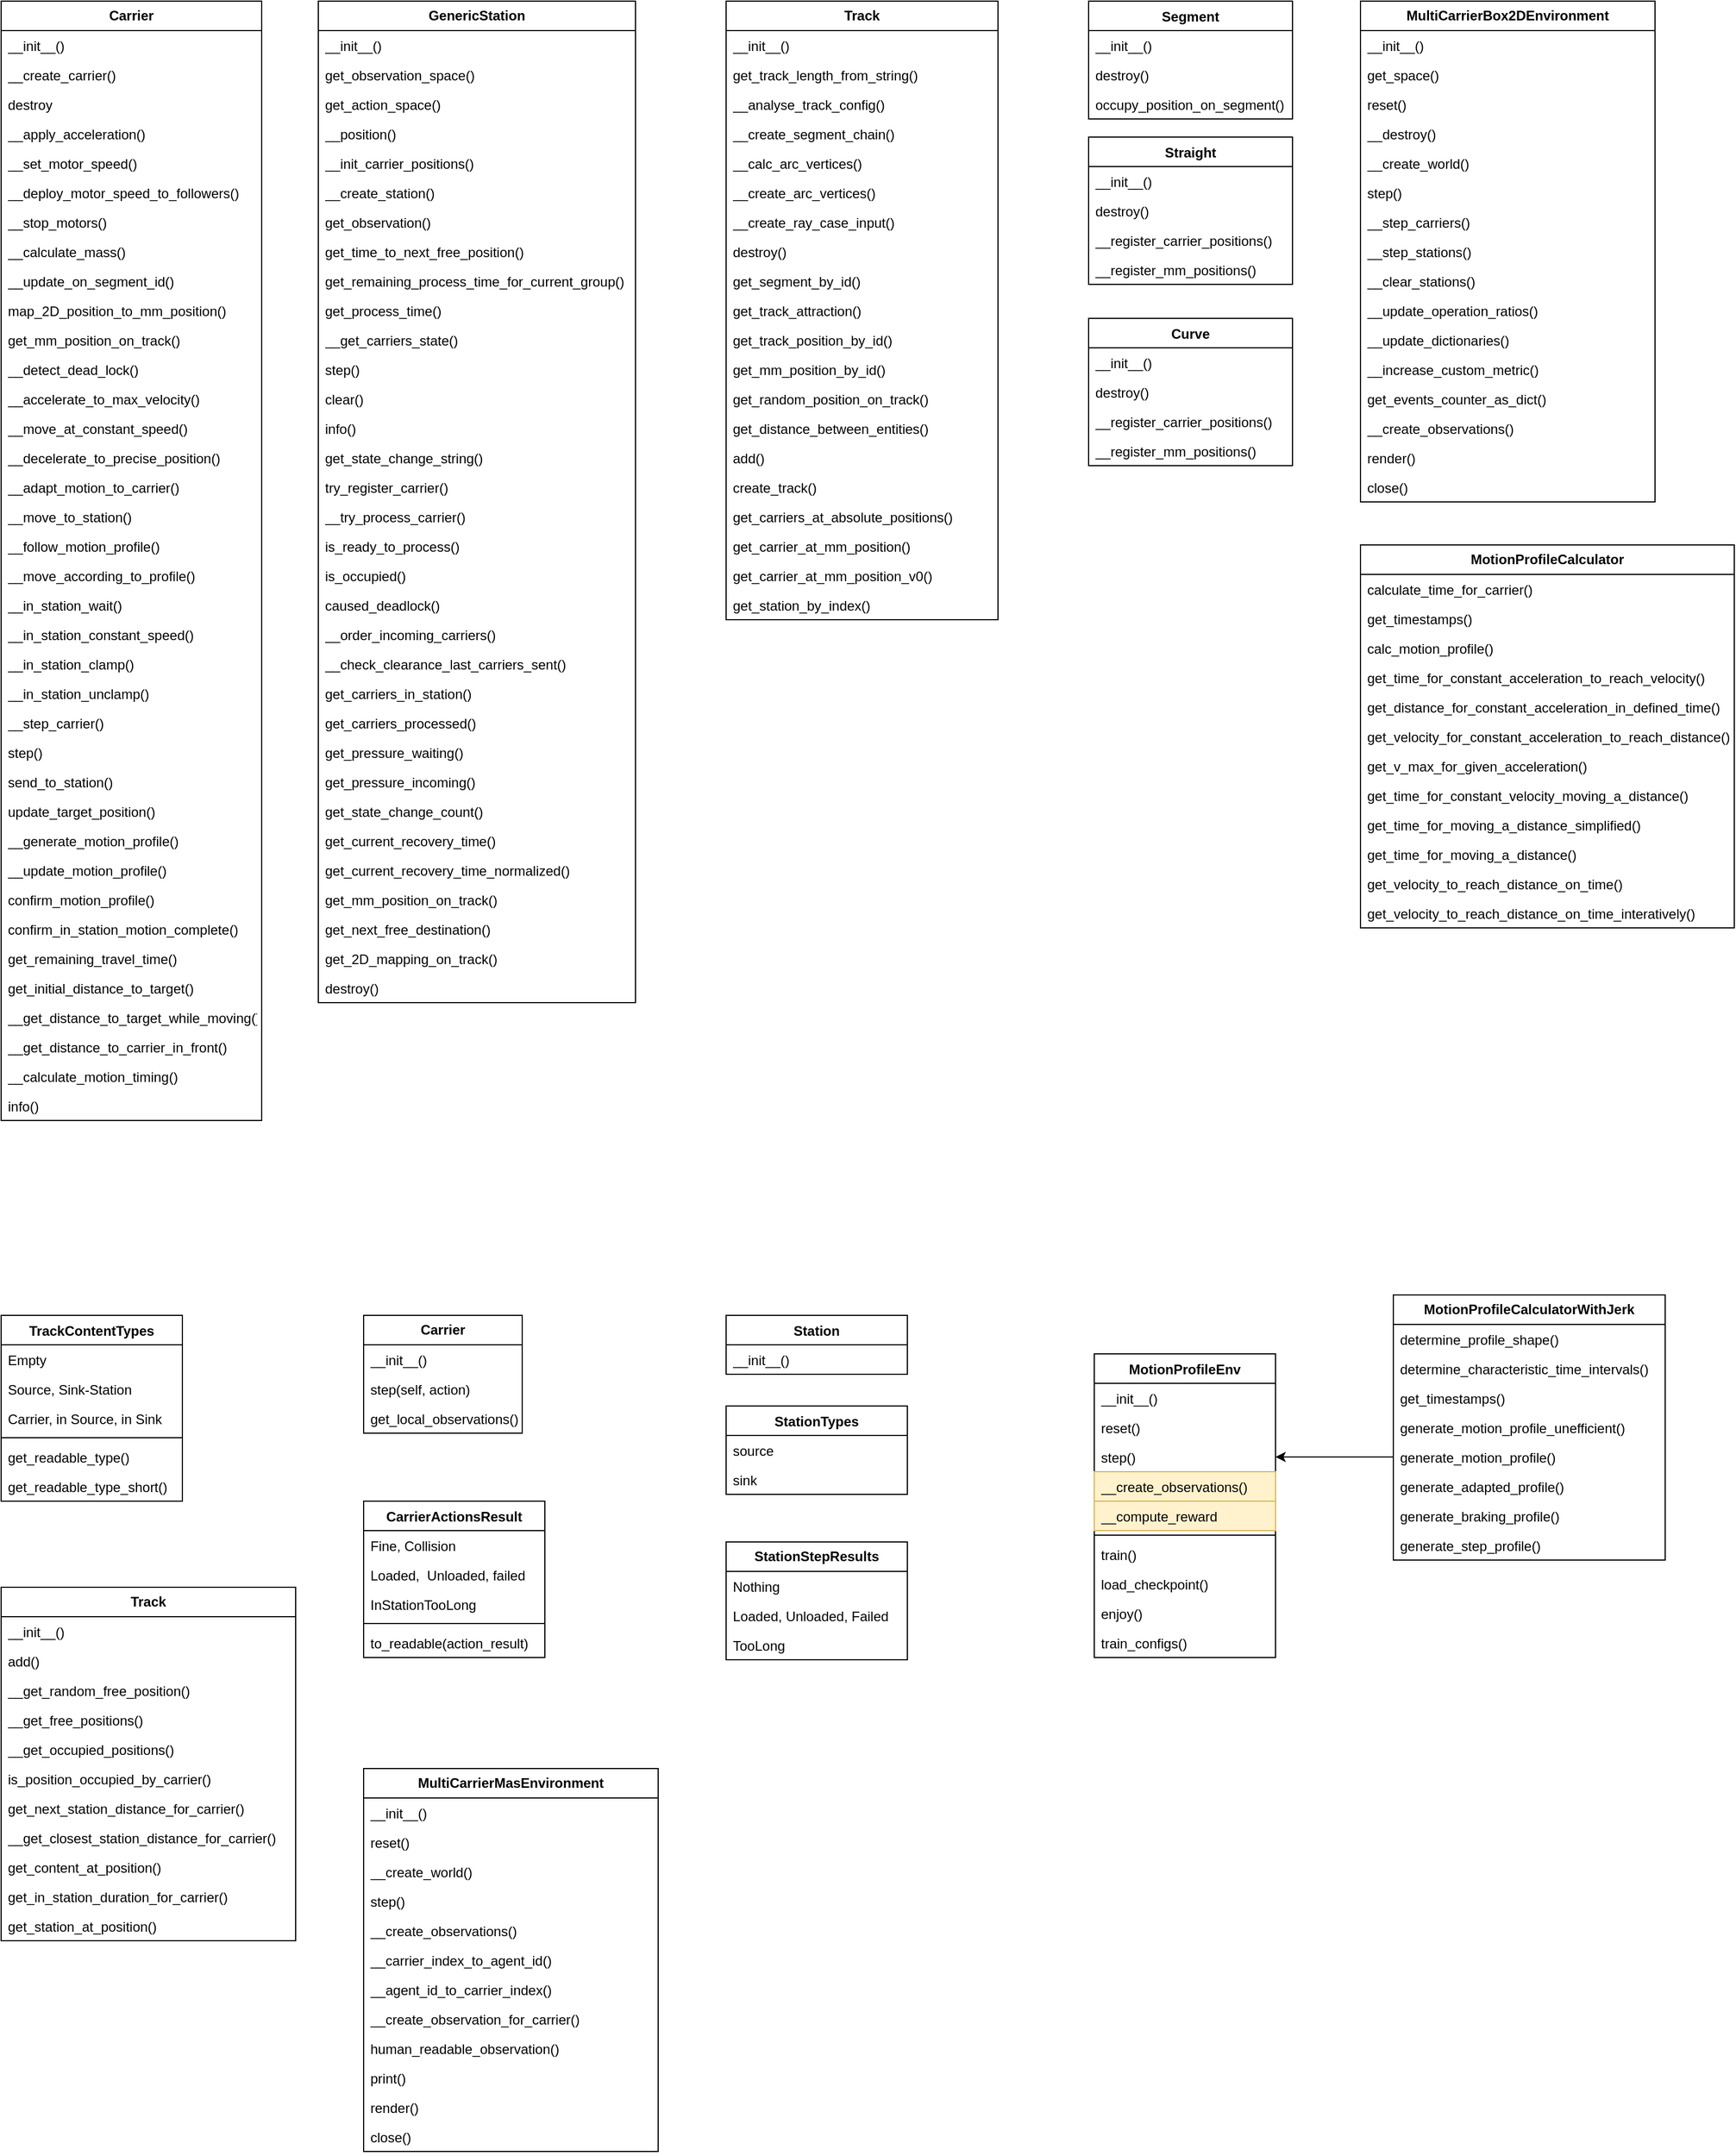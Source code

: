 <mxfile version="24.7.0" type="github">
  <diagram name="Page-1" id="uH3YUo4QbezdjnOofc22">
    <mxGraphModel dx="2059" dy="1060" grid="1" gridSize="10" guides="1" tooltips="1" connect="1" arrows="1" fold="1" page="1" pageScale="1" pageWidth="1654" pageHeight="1169" math="0" shadow="0">
      <root>
        <mxCell id="0" />
        <mxCell id="1" parent="0" />
        <mxCell id="3oUh20PDU-E9DgExzriB-4" value="&lt;b&gt;Carrier&lt;/b&gt;" style="swimlane;fontStyle=0;childLayout=stackLayout;horizontal=1;startSize=26;fillColor=none;horizontalStack=0;resizeParent=1;resizeParentMax=0;resizeLast=0;collapsible=1;marginBottom=0;whiteSpace=wrap;html=1;" parent="1" vertex="1">
          <mxGeometry x="40" y="40" width="230" height="988" as="geometry" />
        </mxCell>
        <mxCell id="3oUh20PDU-E9DgExzriB-5" value="__init__()" style="text;strokeColor=none;fillColor=none;align=left;verticalAlign=top;spacingLeft=4;spacingRight=4;overflow=hidden;rotatable=0;points=[[0,0.5],[1,0.5]];portConstraint=eastwest;whiteSpace=wrap;html=1;" parent="3oUh20PDU-E9DgExzriB-4" vertex="1">
          <mxGeometry y="26" width="230" height="26" as="geometry" />
        </mxCell>
        <mxCell id="3oUh20PDU-E9DgExzriB-6" value="__create_carrier()" style="text;strokeColor=none;fillColor=none;align=left;verticalAlign=top;spacingLeft=4;spacingRight=4;overflow=hidden;rotatable=0;points=[[0,0.5],[1,0.5]];portConstraint=eastwest;whiteSpace=wrap;html=1;" parent="3oUh20PDU-E9DgExzriB-4" vertex="1">
          <mxGeometry y="52" width="230" height="26" as="geometry" />
        </mxCell>
        <mxCell id="3oUh20PDU-E9DgExzriB-7" value="destroy" style="text;strokeColor=none;fillColor=none;align=left;verticalAlign=top;spacingLeft=4;spacingRight=4;overflow=hidden;rotatable=0;points=[[0,0.5],[1,0.5]];portConstraint=eastwest;whiteSpace=wrap;html=1;" parent="3oUh20PDU-E9DgExzriB-4" vertex="1">
          <mxGeometry y="78" width="230" height="26" as="geometry" />
        </mxCell>
        <mxCell id="3oUh20PDU-E9DgExzriB-8" value="__apply_acceleration()" style="text;strokeColor=none;fillColor=none;align=left;verticalAlign=top;spacingLeft=4;spacingRight=4;overflow=hidden;rotatable=0;points=[[0,0.5],[1,0.5]];portConstraint=eastwest;whiteSpace=wrap;html=1;" parent="3oUh20PDU-E9DgExzriB-4" vertex="1">
          <mxGeometry y="104" width="230" height="26" as="geometry" />
        </mxCell>
        <mxCell id="3oUh20PDU-E9DgExzriB-9" value="__set_motor_speed()" style="text;strokeColor=none;fillColor=none;align=left;verticalAlign=top;spacingLeft=4;spacingRight=4;overflow=hidden;rotatable=0;points=[[0,0.5],[1,0.5]];portConstraint=eastwest;whiteSpace=wrap;html=1;" parent="3oUh20PDU-E9DgExzriB-4" vertex="1">
          <mxGeometry y="130" width="230" height="26" as="geometry" />
        </mxCell>
        <mxCell id="3oUh20PDU-E9DgExzriB-10" value="__deploy_motor_speed_to_followers()" style="text;strokeColor=none;fillColor=none;align=left;verticalAlign=top;spacingLeft=4;spacingRight=4;overflow=hidden;rotatable=0;points=[[0,0.5],[1,0.5]];portConstraint=eastwest;whiteSpace=wrap;html=1;" parent="3oUh20PDU-E9DgExzriB-4" vertex="1">
          <mxGeometry y="156" width="230" height="26" as="geometry" />
        </mxCell>
        <mxCell id="3oUh20PDU-E9DgExzriB-11" value="__stop_motors()" style="text;strokeColor=none;fillColor=none;align=left;verticalAlign=top;spacingLeft=4;spacingRight=4;overflow=hidden;rotatable=0;points=[[0,0.5],[1,0.5]];portConstraint=eastwest;whiteSpace=wrap;html=1;" parent="3oUh20PDU-E9DgExzriB-4" vertex="1">
          <mxGeometry y="182" width="230" height="26" as="geometry" />
        </mxCell>
        <mxCell id="3oUh20PDU-E9DgExzriB-15" value="__calculate_mass()" style="text;strokeColor=none;fillColor=none;align=left;verticalAlign=top;spacingLeft=4;spacingRight=4;overflow=hidden;rotatable=0;points=[[0,0.5],[1,0.5]];portConstraint=eastwest;whiteSpace=wrap;html=1;" parent="3oUh20PDU-E9DgExzriB-4" vertex="1">
          <mxGeometry y="208" width="230" height="26" as="geometry" />
        </mxCell>
        <mxCell id="3oUh20PDU-E9DgExzriB-16" value="__update_on_segment_id()" style="text;strokeColor=none;fillColor=none;align=left;verticalAlign=top;spacingLeft=4;spacingRight=4;overflow=hidden;rotatable=0;points=[[0,0.5],[1,0.5]];portConstraint=eastwest;whiteSpace=wrap;html=1;" parent="3oUh20PDU-E9DgExzriB-4" vertex="1">
          <mxGeometry y="234" width="230" height="26" as="geometry" />
        </mxCell>
        <mxCell id="3oUh20PDU-E9DgExzriB-17" value="map_2D_position_to_mm_position()" style="text;strokeColor=none;fillColor=none;align=left;verticalAlign=top;spacingLeft=4;spacingRight=4;overflow=hidden;rotatable=0;points=[[0,0.5],[1,0.5]];portConstraint=eastwest;whiteSpace=wrap;html=1;" parent="3oUh20PDU-E9DgExzriB-4" vertex="1">
          <mxGeometry y="260" width="230" height="26" as="geometry" />
        </mxCell>
        <mxCell id="3oUh20PDU-E9DgExzriB-18" value="get_mm_position_on_track()" style="text;strokeColor=none;fillColor=none;align=left;verticalAlign=top;spacingLeft=4;spacingRight=4;overflow=hidden;rotatable=0;points=[[0,0.5],[1,0.5]];portConstraint=eastwest;whiteSpace=wrap;html=1;" parent="3oUh20PDU-E9DgExzriB-4" vertex="1">
          <mxGeometry y="286" width="230" height="26" as="geometry" />
        </mxCell>
        <mxCell id="3oUh20PDU-E9DgExzriB-20" value="__detect_dead_lock()" style="text;strokeColor=none;fillColor=none;align=left;verticalAlign=top;spacingLeft=4;spacingRight=4;overflow=hidden;rotatable=0;points=[[0,0.5],[1,0.5]];portConstraint=eastwest;whiteSpace=wrap;html=1;" parent="3oUh20PDU-E9DgExzriB-4" vertex="1">
          <mxGeometry y="312" width="230" height="26" as="geometry" />
        </mxCell>
        <mxCell id="3oUh20PDU-E9DgExzriB-19" value="__accelerate_to_max_velocity()" style="text;strokeColor=none;fillColor=none;align=left;verticalAlign=top;spacingLeft=4;spacingRight=4;overflow=hidden;rotatable=0;points=[[0,0.5],[1,0.5]];portConstraint=eastwest;whiteSpace=wrap;html=1;" parent="3oUh20PDU-E9DgExzriB-4" vertex="1">
          <mxGeometry y="338" width="230" height="26" as="geometry" />
        </mxCell>
        <mxCell id="3oUh20PDU-E9DgExzriB-21" value="__move_at_constant_speed()" style="text;strokeColor=none;fillColor=none;align=left;verticalAlign=top;spacingLeft=4;spacingRight=4;overflow=hidden;rotatable=0;points=[[0,0.5],[1,0.5]];portConstraint=eastwest;whiteSpace=wrap;html=1;" parent="3oUh20PDU-E9DgExzriB-4" vertex="1">
          <mxGeometry y="364" width="230" height="26" as="geometry" />
        </mxCell>
        <mxCell id="3oUh20PDU-E9DgExzriB-22" value="__decelerate_to_precise_position()" style="text;strokeColor=none;fillColor=none;align=left;verticalAlign=top;spacingLeft=4;spacingRight=4;overflow=hidden;rotatable=0;points=[[0,0.5],[1,0.5]];portConstraint=eastwest;whiteSpace=wrap;html=1;" parent="3oUh20PDU-E9DgExzriB-4" vertex="1">
          <mxGeometry y="390" width="230" height="26" as="geometry" />
        </mxCell>
        <mxCell id="3oUh20PDU-E9DgExzriB-23" value="__adapt_motion_to_carrier()" style="text;strokeColor=none;fillColor=none;align=left;verticalAlign=top;spacingLeft=4;spacingRight=4;overflow=hidden;rotatable=0;points=[[0,0.5],[1,0.5]];portConstraint=eastwest;whiteSpace=wrap;html=1;" parent="3oUh20PDU-E9DgExzriB-4" vertex="1">
          <mxGeometry y="416" width="230" height="26" as="geometry" />
        </mxCell>
        <mxCell id="3oUh20PDU-E9DgExzriB-24" value="__move_to_station()" style="text;strokeColor=none;fillColor=none;align=left;verticalAlign=top;spacingLeft=4;spacingRight=4;overflow=hidden;rotatable=0;points=[[0,0.5],[1,0.5]];portConstraint=eastwest;whiteSpace=wrap;html=1;" parent="3oUh20PDU-E9DgExzriB-4" vertex="1">
          <mxGeometry y="442" width="230" height="26" as="geometry" />
        </mxCell>
        <mxCell id="3oUh20PDU-E9DgExzriB-25" value="__follow_motion_profile()" style="text;strokeColor=none;fillColor=none;align=left;verticalAlign=top;spacingLeft=4;spacingRight=4;overflow=hidden;rotatable=0;points=[[0,0.5],[1,0.5]];portConstraint=eastwest;whiteSpace=wrap;html=1;" parent="3oUh20PDU-E9DgExzriB-4" vertex="1">
          <mxGeometry y="468" width="230" height="26" as="geometry" />
        </mxCell>
        <mxCell id="3oUh20PDU-E9DgExzriB-26" value="__move_according_to_profile()" style="text;strokeColor=none;fillColor=none;align=left;verticalAlign=top;spacingLeft=4;spacingRight=4;overflow=hidden;rotatable=0;points=[[0,0.5],[1,0.5]];portConstraint=eastwest;whiteSpace=wrap;html=1;" parent="3oUh20PDU-E9DgExzriB-4" vertex="1">
          <mxGeometry y="494" width="230" height="26" as="geometry" />
        </mxCell>
        <mxCell id="3oUh20PDU-E9DgExzriB-28" value="__in_station_wait()" style="text;strokeColor=none;fillColor=none;align=left;verticalAlign=top;spacingLeft=4;spacingRight=4;overflow=hidden;rotatable=0;points=[[0,0.5],[1,0.5]];portConstraint=eastwest;whiteSpace=wrap;html=1;" parent="3oUh20PDU-E9DgExzriB-4" vertex="1">
          <mxGeometry y="520" width="230" height="26" as="geometry" />
        </mxCell>
        <mxCell id="3oUh20PDU-E9DgExzriB-27" value="__in_station_constant_speed()" style="text;strokeColor=none;fillColor=none;align=left;verticalAlign=top;spacingLeft=4;spacingRight=4;overflow=hidden;rotatable=0;points=[[0,0.5],[1,0.5]];portConstraint=eastwest;whiteSpace=wrap;html=1;" parent="3oUh20PDU-E9DgExzriB-4" vertex="1">
          <mxGeometry y="546" width="230" height="26" as="geometry" />
        </mxCell>
        <mxCell id="3oUh20PDU-E9DgExzriB-29" value="__in_station_clamp()" style="text;strokeColor=none;fillColor=none;align=left;verticalAlign=top;spacingLeft=4;spacingRight=4;overflow=hidden;rotatable=0;points=[[0,0.5],[1,0.5]];portConstraint=eastwest;whiteSpace=wrap;html=1;" parent="3oUh20PDU-E9DgExzriB-4" vertex="1">
          <mxGeometry y="572" width="230" height="26" as="geometry" />
        </mxCell>
        <mxCell id="3oUh20PDU-E9DgExzriB-30" value="__in_station_unclamp()" style="text;strokeColor=none;fillColor=none;align=left;verticalAlign=top;spacingLeft=4;spacingRight=4;overflow=hidden;rotatable=0;points=[[0,0.5],[1,0.5]];portConstraint=eastwest;whiteSpace=wrap;html=1;" parent="3oUh20PDU-E9DgExzriB-4" vertex="1">
          <mxGeometry y="598" width="230" height="26" as="geometry" />
        </mxCell>
        <mxCell id="3oUh20PDU-E9DgExzriB-31" value="__step_carrier()" style="text;strokeColor=none;fillColor=none;align=left;verticalAlign=top;spacingLeft=4;spacingRight=4;overflow=hidden;rotatable=0;points=[[0,0.5],[1,0.5]];portConstraint=eastwest;whiteSpace=wrap;html=1;" parent="3oUh20PDU-E9DgExzriB-4" vertex="1">
          <mxGeometry y="624" width="230" height="26" as="geometry" />
        </mxCell>
        <mxCell id="3oUh20PDU-E9DgExzriB-32" value="step()" style="text;strokeColor=none;fillColor=none;align=left;verticalAlign=top;spacingLeft=4;spacingRight=4;overflow=hidden;rotatable=0;points=[[0,0.5],[1,0.5]];portConstraint=eastwest;whiteSpace=wrap;html=1;" parent="3oUh20PDU-E9DgExzriB-4" vertex="1">
          <mxGeometry y="650" width="230" height="26" as="geometry" />
        </mxCell>
        <mxCell id="3oUh20PDU-E9DgExzriB-33" value="send_to_station()" style="text;strokeColor=none;fillColor=none;align=left;verticalAlign=top;spacingLeft=4;spacingRight=4;overflow=hidden;rotatable=0;points=[[0,0.5],[1,0.5]];portConstraint=eastwest;whiteSpace=wrap;html=1;" parent="3oUh20PDU-E9DgExzriB-4" vertex="1">
          <mxGeometry y="676" width="230" height="26" as="geometry" />
        </mxCell>
        <mxCell id="3oUh20PDU-E9DgExzriB-34" value="update_target_position()" style="text;strokeColor=none;fillColor=none;align=left;verticalAlign=top;spacingLeft=4;spacingRight=4;overflow=hidden;rotatable=0;points=[[0,0.5],[1,0.5]];portConstraint=eastwest;whiteSpace=wrap;html=1;" parent="3oUh20PDU-E9DgExzriB-4" vertex="1">
          <mxGeometry y="702" width="230" height="26" as="geometry" />
        </mxCell>
        <mxCell id="3oUh20PDU-E9DgExzriB-35" value="__generate_motion_profile()" style="text;strokeColor=none;fillColor=none;align=left;verticalAlign=top;spacingLeft=4;spacingRight=4;overflow=hidden;rotatable=0;points=[[0,0.5],[1,0.5]];portConstraint=eastwest;whiteSpace=wrap;html=1;" parent="3oUh20PDU-E9DgExzriB-4" vertex="1">
          <mxGeometry y="728" width="230" height="26" as="geometry" />
        </mxCell>
        <mxCell id="3oUh20PDU-E9DgExzriB-36" value="__update_motion_profile()" style="text;strokeColor=none;fillColor=none;align=left;verticalAlign=top;spacingLeft=4;spacingRight=4;overflow=hidden;rotatable=0;points=[[0,0.5],[1,0.5]];portConstraint=eastwest;whiteSpace=wrap;html=1;" parent="3oUh20PDU-E9DgExzriB-4" vertex="1">
          <mxGeometry y="754" width="230" height="26" as="geometry" />
        </mxCell>
        <mxCell id="3oUh20PDU-E9DgExzriB-37" value="confirm_motion_profile()" style="text;strokeColor=none;fillColor=none;align=left;verticalAlign=top;spacingLeft=4;spacingRight=4;overflow=hidden;rotatable=0;points=[[0,0.5],[1,0.5]];portConstraint=eastwest;whiteSpace=wrap;html=1;" parent="3oUh20PDU-E9DgExzriB-4" vertex="1">
          <mxGeometry y="780" width="230" height="26" as="geometry" />
        </mxCell>
        <mxCell id="3oUh20PDU-E9DgExzriB-38" value="confirm_in_station_motion_complete()" style="text;strokeColor=none;fillColor=none;align=left;verticalAlign=top;spacingLeft=4;spacingRight=4;overflow=hidden;rotatable=0;points=[[0,0.5],[1,0.5]];portConstraint=eastwest;whiteSpace=wrap;html=1;" parent="3oUh20PDU-E9DgExzriB-4" vertex="1">
          <mxGeometry y="806" width="230" height="26" as="geometry" />
        </mxCell>
        <mxCell id="3oUh20PDU-E9DgExzriB-39" value="get_remaining_travel_time()" style="text;strokeColor=none;fillColor=none;align=left;verticalAlign=top;spacingLeft=4;spacingRight=4;overflow=hidden;rotatable=0;points=[[0,0.5],[1,0.5]];portConstraint=eastwest;whiteSpace=wrap;html=1;" parent="3oUh20PDU-E9DgExzriB-4" vertex="1">
          <mxGeometry y="832" width="230" height="26" as="geometry" />
        </mxCell>
        <mxCell id="3oUh20PDU-E9DgExzriB-40" value="get_initial_distance_to_target()" style="text;strokeColor=none;fillColor=none;align=left;verticalAlign=top;spacingLeft=4;spacingRight=4;overflow=hidden;rotatable=0;points=[[0,0.5],[1,0.5]];portConstraint=eastwest;whiteSpace=wrap;html=1;" parent="3oUh20PDU-E9DgExzriB-4" vertex="1">
          <mxGeometry y="858" width="230" height="26" as="geometry" />
        </mxCell>
        <mxCell id="3oUh20PDU-E9DgExzriB-41" value="__get_distance_to_target_while_moving()" style="text;strokeColor=none;fillColor=none;align=left;verticalAlign=top;spacingLeft=4;spacingRight=4;overflow=hidden;rotatable=0;points=[[0,0.5],[1,0.5]];portConstraint=eastwest;whiteSpace=wrap;html=1;" parent="3oUh20PDU-E9DgExzriB-4" vertex="1">
          <mxGeometry y="884" width="230" height="26" as="geometry" />
        </mxCell>
        <mxCell id="3oUh20PDU-E9DgExzriB-45" value="__get_distance_to_carrier_in_front()" style="text;strokeColor=none;fillColor=none;align=left;verticalAlign=top;spacingLeft=4;spacingRight=4;overflow=hidden;rotatable=0;points=[[0,0.5],[1,0.5]];portConstraint=eastwest;whiteSpace=wrap;html=1;" parent="3oUh20PDU-E9DgExzriB-4" vertex="1">
          <mxGeometry y="910" width="230" height="26" as="geometry" />
        </mxCell>
        <mxCell id="3oUh20PDU-E9DgExzriB-42" value="__calculate_motion_timing()" style="text;strokeColor=none;fillColor=none;align=left;verticalAlign=top;spacingLeft=4;spacingRight=4;overflow=hidden;rotatable=0;points=[[0,0.5],[1,0.5]];portConstraint=eastwest;whiteSpace=wrap;html=1;" parent="3oUh20PDU-E9DgExzriB-4" vertex="1">
          <mxGeometry y="936" width="230" height="26" as="geometry" />
        </mxCell>
        <mxCell id="3oUh20PDU-E9DgExzriB-43" value="info()" style="text;strokeColor=none;fillColor=none;align=left;verticalAlign=top;spacingLeft=4;spacingRight=4;overflow=hidden;rotatable=0;points=[[0,0.5],[1,0.5]];portConstraint=eastwest;whiteSpace=wrap;html=1;" parent="3oUh20PDU-E9DgExzriB-4" vertex="1">
          <mxGeometry y="962" width="230" height="26" as="geometry" />
        </mxCell>
        <mxCell id="3oUh20PDU-E9DgExzriB-46" value="TrackContentTypes" style="swimlane;fontStyle=1;align=center;verticalAlign=top;childLayout=stackLayout;horizontal=1;startSize=26;horizontalStack=0;resizeParent=1;resizeParentMax=0;resizeLast=0;collapsible=1;marginBottom=0;whiteSpace=wrap;html=1;" parent="1" vertex="1">
          <mxGeometry x="40" y="1200" width="160" height="164" as="geometry" />
        </mxCell>
        <mxCell id="3oUh20PDU-E9DgExzriB-47" value="Empty" style="text;strokeColor=none;fillColor=none;align=left;verticalAlign=top;spacingLeft=4;spacingRight=4;overflow=hidden;rotatable=0;points=[[0,0.5],[1,0.5]];portConstraint=eastwest;whiteSpace=wrap;html=1;" parent="3oUh20PDU-E9DgExzriB-46" vertex="1">
          <mxGeometry y="26" width="160" height="26" as="geometry" />
        </mxCell>
        <mxCell id="3oUh20PDU-E9DgExzriB-49" value="Source, Sink-Station" style="text;strokeColor=none;fillColor=none;align=left;verticalAlign=top;spacingLeft=4;spacingRight=4;overflow=hidden;rotatable=0;points=[[0,0.5],[1,0.5]];portConstraint=eastwest;whiteSpace=wrap;html=1;" parent="3oUh20PDU-E9DgExzriB-46" vertex="1">
          <mxGeometry y="52" width="160" height="26" as="geometry" />
        </mxCell>
        <mxCell id="3oUh20PDU-E9DgExzriB-52" value="Carrier, in Source, in Sink" style="text;strokeColor=none;fillColor=none;align=left;verticalAlign=top;spacingLeft=4;spacingRight=4;overflow=hidden;rotatable=0;points=[[0,0.5],[1,0.5]];portConstraint=eastwest;whiteSpace=wrap;html=1;" parent="3oUh20PDU-E9DgExzriB-46" vertex="1">
          <mxGeometry y="78" width="160" height="26" as="geometry" />
        </mxCell>
        <mxCell id="3oUh20PDU-E9DgExzriB-48" value="" style="line;strokeWidth=1;fillColor=none;align=left;verticalAlign=middle;spacingTop=-1;spacingLeft=3;spacingRight=3;rotatable=0;labelPosition=right;points=[];portConstraint=eastwest;strokeColor=inherit;" parent="3oUh20PDU-E9DgExzriB-46" vertex="1">
          <mxGeometry y="104" width="160" height="8" as="geometry" />
        </mxCell>
        <mxCell id="3oUh20PDU-E9DgExzriB-50" value="get_readable_type()" style="text;strokeColor=none;fillColor=none;align=left;verticalAlign=top;spacingLeft=4;spacingRight=4;overflow=hidden;rotatable=0;points=[[0,0.5],[1,0.5]];portConstraint=eastwest;whiteSpace=wrap;html=1;" parent="3oUh20PDU-E9DgExzriB-46" vertex="1">
          <mxGeometry y="112" width="160" height="26" as="geometry" />
        </mxCell>
        <mxCell id="3oUh20PDU-E9DgExzriB-51" value="get_readable_type_short()" style="text;strokeColor=none;fillColor=none;align=left;verticalAlign=top;spacingLeft=4;spacingRight=4;overflow=hidden;rotatable=0;points=[[0,0.5],[1,0.5]];portConstraint=eastwest;whiteSpace=wrap;html=1;" parent="3oUh20PDU-E9DgExzriB-46" vertex="1">
          <mxGeometry y="138" width="160" height="26" as="geometry" />
        </mxCell>
        <mxCell id="3oUh20PDU-E9DgExzriB-53" value="CarrierActionsResult" style="swimlane;fontStyle=1;align=center;verticalAlign=top;childLayout=stackLayout;horizontal=1;startSize=26;horizontalStack=0;resizeParent=1;resizeParentMax=0;resizeLast=0;collapsible=1;marginBottom=0;whiteSpace=wrap;html=1;" parent="1" vertex="1">
          <mxGeometry x="360" y="1364" width="160" height="138" as="geometry" />
        </mxCell>
        <mxCell id="3oUh20PDU-E9DgExzriB-54" value="Fine, Collision" style="text;strokeColor=none;fillColor=none;align=left;verticalAlign=top;spacingLeft=4;spacingRight=4;overflow=hidden;rotatable=0;points=[[0,0.5],[1,0.5]];portConstraint=eastwest;whiteSpace=wrap;html=1;" parent="3oUh20PDU-E9DgExzriB-53" vertex="1">
          <mxGeometry y="26" width="160" height="26" as="geometry" />
        </mxCell>
        <mxCell id="3oUh20PDU-E9DgExzriB-55" value="Loaded,&amp;nbsp; Unloaded, failed" style="text;strokeColor=none;fillColor=none;align=left;verticalAlign=top;spacingLeft=4;spacingRight=4;overflow=hidden;rotatable=0;points=[[0,0.5],[1,0.5]];portConstraint=eastwest;whiteSpace=wrap;html=1;" parent="3oUh20PDU-E9DgExzriB-53" vertex="1">
          <mxGeometry y="52" width="160" height="26" as="geometry" />
        </mxCell>
        <mxCell id="3oUh20PDU-E9DgExzriB-56" value="InStationTooLong" style="text;strokeColor=none;fillColor=none;align=left;verticalAlign=top;spacingLeft=4;spacingRight=4;overflow=hidden;rotatable=0;points=[[0,0.5],[1,0.5]];portConstraint=eastwest;whiteSpace=wrap;html=1;" parent="3oUh20PDU-E9DgExzriB-53" vertex="1">
          <mxGeometry y="78" width="160" height="26" as="geometry" />
        </mxCell>
        <mxCell id="3oUh20PDU-E9DgExzriB-57" value="" style="line;strokeWidth=1;fillColor=none;align=left;verticalAlign=middle;spacingTop=-1;spacingLeft=3;spacingRight=3;rotatable=0;labelPosition=right;points=[];portConstraint=eastwest;strokeColor=inherit;" parent="3oUh20PDU-E9DgExzriB-53" vertex="1">
          <mxGeometry y="104" width="160" height="8" as="geometry" />
        </mxCell>
        <mxCell id="3oUh20PDU-E9DgExzriB-58" value="to_readable(action_result)" style="text;strokeColor=none;fillColor=none;align=left;verticalAlign=top;spacingLeft=4;spacingRight=4;overflow=hidden;rotatable=0;points=[[0,0.5],[1,0.5]];portConstraint=eastwest;whiteSpace=wrap;html=1;" parent="3oUh20PDU-E9DgExzriB-53" vertex="1">
          <mxGeometry y="112" width="160" height="26" as="geometry" />
        </mxCell>
        <mxCell id="3oUh20PDU-E9DgExzriB-61" value="&lt;b&gt;Carrier&lt;/b&gt;" style="swimlane;fontStyle=0;childLayout=stackLayout;horizontal=1;startSize=26;fillColor=none;horizontalStack=0;resizeParent=1;resizeParentMax=0;resizeLast=0;collapsible=1;marginBottom=0;whiteSpace=wrap;html=1;" parent="1" vertex="1">
          <mxGeometry x="360" y="1200" width="140" height="104" as="geometry" />
        </mxCell>
        <mxCell id="3oUh20PDU-E9DgExzriB-62" value="__init__()" style="text;strokeColor=none;fillColor=none;align=left;verticalAlign=top;spacingLeft=4;spacingRight=4;overflow=hidden;rotatable=0;points=[[0,0.5],[1,0.5]];portConstraint=eastwest;whiteSpace=wrap;html=1;" parent="3oUh20PDU-E9DgExzriB-61" vertex="1">
          <mxGeometry y="26" width="140" height="26" as="geometry" />
        </mxCell>
        <mxCell id="3oUh20PDU-E9DgExzriB-63" value="step(self, action)" style="text;strokeColor=none;fillColor=none;align=left;verticalAlign=top;spacingLeft=4;spacingRight=4;overflow=hidden;rotatable=0;points=[[0,0.5],[1,0.5]];portConstraint=eastwest;whiteSpace=wrap;html=1;" parent="3oUh20PDU-E9DgExzriB-61" vertex="1">
          <mxGeometry y="52" width="140" height="26" as="geometry" />
        </mxCell>
        <mxCell id="3oUh20PDU-E9DgExzriB-64" value="get_local_observations()" style="text;strokeColor=none;fillColor=none;align=left;verticalAlign=top;spacingLeft=4;spacingRight=4;overflow=hidden;rotatable=0;points=[[0,0.5],[1,0.5]];portConstraint=eastwest;whiteSpace=wrap;html=1;" parent="3oUh20PDU-E9DgExzriB-61" vertex="1">
          <mxGeometry y="78" width="140" height="26" as="geometry" />
        </mxCell>
        <mxCell id="3oUh20PDU-E9DgExzriB-65" value="&lt;b&gt;Track&lt;/b&gt;" style="swimlane;fontStyle=0;childLayout=stackLayout;horizontal=1;startSize=26;fillColor=none;horizontalStack=0;resizeParent=1;resizeParentMax=0;resizeLast=0;collapsible=1;marginBottom=0;whiteSpace=wrap;html=1;" parent="1" vertex="1">
          <mxGeometry x="40" y="1440" width="260" height="312" as="geometry" />
        </mxCell>
        <mxCell id="3oUh20PDU-E9DgExzriB-66" value="__init__()" style="text;strokeColor=none;fillColor=none;align=left;verticalAlign=top;spacingLeft=4;spacingRight=4;overflow=hidden;rotatable=0;points=[[0,0.5],[1,0.5]];portConstraint=eastwest;whiteSpace=wrap;html=1;" parent="3oUh20PDU-E9DgExzriB-65" vertex="1">
          <mxGeometry y="26" width="260" height="26" as="geometry" />
        </mxCell>
        <mxCell id="3oUh20PDU-E9DgExzriB-69" value="add()" style="text;strokeColor=none;fillColor=none;align=left;verticalAlign=top;spacingLeft=4;spacingRight=4;overflow=hidden;rotatable=0;points=[[0,0.5],[1,0.5]];portConstraint=eastwest;whiteSpace=wrap;html=1;" parent="3oUh20PDU-E9DgExzriB-65" vertex="1">
          <mxGeometry y="52" width="260" height="26" as="geometry" />
        </mxCell>
        <mxCell id="3oUh20PDU-E9DgExzriB-67" value="__get_random_free_position()" style="text;strokeColor=none;fillColor=none;align=left;verticalAlign=top;spacingLeft=4;spacingRight=4;overflow=hidden;rotatable=0;points=[[0,0.5],[1,0.5]];portConstraint=eastwest;whiteSpace=wrap;html=1;" parent="3oUh20PDU-E9DgExzriB-65" vertex="1">
          <mxGeometry y="78" width="260" height="26" as="geometry" />
        </mxCell>
        <mxCell id="3oUh20PDU-E9DgExzriB-70" value="__get_free_positions()" style="text;strokeColor=none;fillColor=none;align=left;verticalAlign=top;spacingLeft=4;spacingRight=4;overflow=hidden;rotatable=0;points=[[0,0.5],[1,0.5]];portConstraint=eastwest;whiteSpace=wrap;html=1;" parent="3oUh20PDU-E9DgExzriB-65" vertex="1">
          <mxGeometry y="104" width="260" height="26" as="geometry" />
        </mxCell>
        <mxCell id="3oUh20PDU-E9DgExzriB-68" value="__get_occupied_positions()" style="text;strokeColor=none;fillColor=none;align=left;verticalAlign=top;spacingLeft=4;spacingRight=4;overflow=hidden;rotatable=0;points=[[0,0.5],[1,0.5]];portConstraint=eastwest;whiteSpace=wrap;html=1;" parent="3oUh20PDU-E9DgExzriB-65" vertex="1">
          <mxGeometry y="130" width="260" height="26" as="geometry" />
        </mxCell>
        <mxCell id="3oUh20PDU-E9DgExzriB-71" value="is_position_occupied_by_carrier()" style="text;strokeColor=none;fillColor=none;align=left;verticalAlign=top;spacingLeft=4;spacingRight=4;overflow=hidden;rotatable=0;points=[[0,0.5],[1,0.5]];portConstraint=eastwest;whiteSpace=wrap;html=1;" parent="3oUh20PDU-E9DgExzriB-65" vertex="1">
          <mxGeometry y="156" width="260" height="26" as="geometry" />
        </mxCell>
        <mxCell id="3oUh20PDU-E9DgExzriB-72" value="get_next_station_distance_for_carrier()" style="text;strokeColor=none;fillColor=none;align=left;verticalAlign=top;spacingLeft=4;spacingRight=4;overflow=hidden;rotatable=0;points=[[0,0.5],[1,0.5]];portConstraint=eastwest;whiteSpace=wrap;html=1;" parent="3oUh20PDU-E9DgExzriB-65" vertex="1">
          <mxGeometry y="182" width="260" height="26" as="geometry" />
        </mxCell>
        <mxCell id="3oUh20PDU-E9DgExzriB-73" value="__get_closest_station_distance_for_carrier()" style="text;strokeColor=none;fillColor=none;align=left;verticalAlign=top;spacingLeft=4;spacingRight=4;overflow=hidden;rotatable=0;points=[[0,0.5],[1,0.5]];portConstraint=eastwest;whiteSpace=wrap;html=1;" parent="3oUh20PDU-E9DgExzriB-65" vertex="1">
          <mxGeometry y="208" width="260" height="26" as="geometry" />
        </mxCell>
        <mxCell id="3oUh20PDU-E9DgExzriB-74" value="get_content_at_position()" style="text;strokeColor=none;fillColor=none;align=left;verticalAlign=top;spacingLeft=4;spacingRight=4;overflow=hidden;rotatable=0;points=[[0,0.5],[1,0.5]];portConstraint=eastwest;whiteSpace=wrap;html=1;" parent="3oUh20PDU-E9DgExzriB-65" vertex="1">
          <mxGeometry y="234" width="260" height="26" as="geometry" />
        </mxCell>
        <mxCell id="3oUh20PDU-E9DgExzriB-75" value="get_in_station_duration_for_carrier()" style="text;strokeColor=none;fillColor=none;align=left;verticalAlign=top;spacingLeft=4;spacingRight=4;overflow=hidden;rotatable=0;points=[[0,0.5],[1,0.5]];portConstraint=eastwest;whiteSpace=wrap;html=1;" parent="3oUh20PDU-E9DgExzriB-65" vertex="1">
          <mxGeometry y="260" width="260" height="26" as="geometry" />
        </mxCell>
        <mxCell id="3oUh20PDU-E9DgExzriB-76" value="get_station_at_position()" style="text;strokeColor=none;fillColor=none;align=left;verticalAlign=top;spacingLeft=4;spacingRight=4;overflow=hidden;rotatable=0;points=[[0,0.5],[1,0.5]];portConstraint=eastwest;whiteSpace=wrap;html=1;" parent="3oUh20PDU-E9DgExzriB-65" vertex="1">
          <mxGeometry y="286" width="260" height="26" as="geometry" />
        </mxCell>
        <mxCell id="3oUh20PDU-E9DgExzriB-78" value="Station" style="swimlane;fontStyle=1;align=center;verticalAlign=top;childLayout=stackLayout;horizontal=1;startSize=26;horizontalStack=0;resizeParent=1;resizeParentMax=0;resizeLast=0;collapsible=1;marginBottom=0;whiteSpace=wrap;html=1;" parent="1" vertex="1">
          <mxGeometry x="680" y="1200" width="160" height="52" as="geometry" />
        </mxCell>
        <mxCell id="3oUh20PDU-E9DgExzriB-79" value="__init__()" style="text;strokeColor=none;fillColor=none;align=left;verticalAlign=top;spacingLeft=4;spacingRight=4;overflow=hidden;rotatable=0;points=[[0,0.5],[1,0.5]];portConstraint=eastwest;whiteSpace=wrap;html=1;" parent="3oUh20PDU-E9DgExzriB-78" vertex="1">
          <mxGeometry y="26" width="160" height="26" as="geometry" />
        </mxCell>
        <mxCell id="3oUh20PDU-E9DgExzriB-83" value="&lt;b&gt;StationStepResults&lt;/b&gt;" style="swimlane;fontStyle=0;childLayout=stackLayout;horizontal=1;startSize=26;fillColor=none;horizontalStack=0;resizeParent=1;resizeParentMax=0;resizeLast=0;collapsible=1;marginBottom=0;whiteSpace=wrap;html=1;" parent="1" vertex="1">
          <mxGeometry x="680" y="1400" width="160" height="104" as="geometry" />
        </mxCell>
        <mxCell id="3oUh20PDU-E9DgExzriB-84" value="Nothing" style="text;strokeColor=none;fillColor=none;align=left;verticalAlign=top;spacingLeft=4;spacingRight=4;overflow=hidden;rotatable=0;points=[[0,0.5],[1,0.5]];portConstraint=eastwest;whiteSpace=wrap;html=1;" parent="3oUh20PDU-E9DgExzriB-83" vertex="1">
          <mxGeometry y="26" width="160" height="26" as="geometry" />
        </mxCell>
        <mxCell id="3oUh20PDU-E9DgExzriB-85" value="Loaded, Unloaded, Failed" style="text;strokeColor=none;fillColor=none;align=left;verticalAlign=top;spacingLeft=4;spacingRight=4;overflow=hidden;rotatable=0;points=[[0,0.5],[1,0.5]];portConstraint=eastwest;whiteSpace=wrap;html=1;" parent="3oUh20PDU-E9DgExzriB-83" vertex="1">
          <mxGeometry y="52" width="160" height="26" as="geometry" />
        </mxCell>
        <mxCell id="3oUh20PDU-E9DgExzriB-86" value="TooLong" style="text;strokeColor=none;fillColor=none;align=left;verticalAlign=top;spacingLeft=4;spacingRight=4;overflow=hidden;rotatable=0;points=[[0,0.5],[1,0.5]];portConstraint=eastwest;whiteSpace=wrap;html=1;" parent="3oUh20PDU-E9DgExzriB-83" vertex="1">
          <mxGeometry y="78" width="160" height="26" as="geometry" />
        </mxCell>
        <mxCell id="3oUh20PDU-E9DgExzriB-87" value="StationTypes" style="swimlane;fontStyle=1;align=center;verticalAlign=top;childLayout=stackLayout;horizontal=1;startSize=26;horizontalStack=0;resizeParent=1;resizeParentMax=0;resizeLast=0;collapsible=1;marginBottom=0;whiteSpace=wrap;html=1;" parent="1" vertex="1">
          <mxGeometry x="680" y="1280" width="160" height="78" as="geometry" />
        </mxCell>
        <mxCell id="3oUh20PDU-E9DgExzriB-88" value="source" style="text;strokeColor=none;fillColor=none;align=left;verticalAlign=top;spacingLeft=4;spacingRight=4;overflow=hidden;rotatable=0;points=[[0,0.5],[1,0.5]];portConstraint=eastwest;whiteSpace=wrap;html=1;" parent="3oUh20PDU-E9DgExzriB-87" vertex="1">
          <mxGeometry y="26" width="160" height="26" as="geometry" />
        </mxCell>
        <mxCell id="3oUh20PDU-E9DgExzriB-89" value="sink" style="text;strokeColor=none;fillColor=none;align=left;verticalAlign=top;spacingLeft=4;spacingRight=4;overflow=hidden;rotatable=0;points=[[0,0.5],[1,0.5]];portConstraint=eastwest;whiteSpace=wrap;html=1;" parent="3oUh20PDU-E9DgExzriB-87" vertex="1">
          <mxGeometry y="52" width="160" height="26" as="geometry" />
        </mxCell>
        <mxCell id="3oUh20PDU-E9DgExzriB-90" value="&lt;b&gt;MultiCarrierMasEnvironment&lt;/b&gt;" style="swimlane;fontStyle=0;childLayout=stackLayout;horizontal=1;startSize=26;fillColor=none;horizontalStack=0;resizeParent=1;resizeParentMax=0;resizeLast=0;collapsible=1;marginBottom=0;whiteSpace=wrap;html=1;" parent="1" vertex="1">
          <mxGeometry x="360" y="1600" width="260" height="338" as="geometry" />
        </mxCell>
        <mxCell id="3oUh20PDU-E9DgExzriB-91" value="__init__()" style="text;strokeColor=none;fillColor=none;align=left;verticalAlign=top;spacingLeft=4;spacingRight=4;overflow=hidden;rotatable=0;points=[[0,0.5],[1,0.5]];portConstraint=eastwest;whiteSpace=wrap;html=1;" parent="3oUh20PDU-E9DgExzriB-90" vertex="1">
          <mxGeometry y="26" width="260" height="26" as="geometry" />
        </mxCell>
        <mxCell id="3oUh20PDU-E9DgExzriB-92" value="reset()" style="text;strokeColor=none;fillColor=none;align=left;verticalAlign=top;spacingLeft=4;spacingRight=4;overflow=hidden;rotatable=0;points=[[0,0.5],[1,0.5]];portConstraint=eastwest;whiteSpace=wrap;html=1;" parent="3oUh20PDU-E9DgExzriB-90" vertex="1">
          <mxGeometry y="52" width="260" height="26" as="geometry" />
        </mxCell>
        <mxCell id="3oUh20PDU-E9DgExzriB-93" value="__create_world()" style="text;strokeColor=none;fillColor=none;align=left;verticalAlign=top;spacingLeft=4;spacingRight=4;overflow=hidden;rotatable=0;points=[[0,0.5],[1,0.5]];portConstraint=eastwest;whiteSpace=wrap;html=1;" parent="3oUh20PDU-E9DgExzriB-90" vertex="1">
          <mxGeometry y="78" width="260" height="26" as="geometry" />
        </mxCell>
        <mxCell id="3oUh20PDU-E9DgExzriB-94" value="step()" style="text;strokeColor=none;fillColor=none;align=left;verticalAlign=top;spacingLeft=4;spacingRight=4;overflow=hidden;rotatable=0;points=[[0,0.5],[1,0.5]];portConstraint=eastwest;whiteSpace=wrap;html=1;" parent="3oUh20PDU-E9DgExzriB-90" vertex="1">
          <mxGeometry y="104" width="260" height="26" as="geometry" />
        </mxCell>
        <mxCell id="3oUh20PDU-E9DgExzriB-95" value="__create_observations()" style="text;strokeColor=none;fillColor=none;align=left;verticalAlign=top;spacingLeft=4;spacingRight=4;overflow=hidden;rotatable=0;points=[[0,0.5],[1,0.5]];portConstraint=eastwest;whiteSpace=wrap;html=1;" parent="3oUh20PDU-E9DgExzriB-90" vertex="1">
          <mxGeometry y="130" width="260" height="26" as="geometry" />
        </mxCell>
        <mxCell id="3oUh20PDU-E9DgExzriB-96" value="__carrier_index_to_agent_id()" style="text;strokeColor=none;fillColor=none;align=left;verticalAlign=top;spacingLeft=4;spacingRight=4;overflow=hidden;rotatable=0;points=[[0,0.5],[1,0.5]];portConstraint=eastwest;whiteSpace=wrap;html=1;" parent="3oUh20PDU-E9DgExzriB-90" vertex="1">
          <mxGeometry y="156" width="260" height="26" as="geometry" />
        </mxCell>
        <mxCell id="3oUh20PDU-E9DgExzriB-97" value="__agent_id_to_carrier_index()" style="text;strokeColor=none;fillColor=none;align=left;verticalAlign=top;spacingLeft=4;spacingRight=4;overflow=hidden;rotatable=0;points=[[0,0.5],[1,0.5]];portConstraint=eastwest;whiteSpace=wrap;html=1;" parent="3oUh20PDU-E9DgExzriB-90" vertex="1">
          <mxGeometry y="182" width="260" height="26" as="geometry" />
        </mxCell>
        <mxCell id="3oUh20PDU-E9DgExzriB-98" value="__create_observation_for_carrier()" style="text;strokeColor=none;fillColor=none;align=left;verticalAlign=top;spacingLeft=4;spacingRight=4;overflow=hidden;rotatable=0;points=[[0,0.5],[1,0.5]];portConstraint=eastwest;whiteSpace=wrap;html=1;" parent="3oUh20PDU-E9DgExzriB-90" vertex="1">
          <mxGeometry y="208" width="260" height="26" as="geometry" />
        </mxCell>
        <mxCell id="3oUh20PDU-E9DgExzriB-99" value="human_readable_observation()" style="text;strokeColor=none;fillColor=none;align=left;verticalAlign=top;spacingLeft=4;spacingRight=4;overflow=hidden;rotatable=0;points=[[0,0.5],[1,0.5]];portConstraint=eastwest;whiteSpace=wrap;html=1;" parent="3oUh20PDU-E9DgExzriB-90" vertex="1">
          <mxGeometry y="234" width="260" height="26" as="geometry" />
        </mxCell>
        <mxCell id="3oUh20PDU-E9DgExzriB-100" value="print()" style="text;strokeColor=none;fillColor=none;align=left;verticalAlign=top;spacingLeft=4;spacingRight=4;overflow=hidden;rotatable=0;points=[[0,0.5],[1,0.5]];portConstraint=eastwest;whiteSpace=wrap;html=1;" parent="3oUh20PDU-E9DgExzriB-90" vertex="1">
          <mxGeometry y="260" width="260" height="26" as="geometry" />
        </mxCell>
        <mxCell id="3oUh20PDU-E9DgExzriB-101" value="render()" style="text;strokeColor=none;fillColor=none;align=left;verticalAlign=top;spacingLeft=4;spacingRight=4;overflow=hidden;rotatable=0;points=[[0,0.5],[1,0.5]];portConstraint=eastwest;whiteSpace=wrap;html=1;" parent="3oUh20PDU-E9DgExzriB-90" vertex="1">
          <mxGeometry y="286" width="260" height="26" as="geometry" />
        </mxCell>
        <mxCell id="uIOBujA7LhOXQ4QddueY-1" value="close()" style="text;strokeColor=none;fillColor=none;align=left;verticalAlign=top;spacingLeft=4;spacingRight=4;overflow=hidden;rotatable=0;points=[[0,0.5],[1,0.5]];portConstraint=eastwest;whiteSpace=wrap;html=1;" parent="3oUh20PDU-E9DgExzriB-90" vertex="1">
          <mxGeometry y="312" width="260" height="26" as="geometry" />
        </mxCell>
        <mxCell id="uIOBujA7LhOXQ4QddueY-2" value="&lt;b&gt;MotionProfileCalculatorWithJerk&lt;/b&gt;" style="swimlane;fontStyle=0;childLayout=stackLayout;horizontal=1;startSize=26;fillColor=none;horizontalStack=0;resizeParent=1;resizeParentMax=0;resizeLast=0;collapsible=1;marginBottom=0;whiteSpace=wrap;html=1;" parent="1" vertex="1">
          <mxGeometry x="1269" y="1182" width="240" height="234" as="geometry" />
        </mxCell>
        <mxCell id="uIOBujA7LhOXQ4QddueY-3" value="determine_profile_shape()" style="text;strokeColor=none;fillColor=none;align=left;verticalAlign=top;spacingLeft=4;spacingRight=4;overflow=hidden;rotatable=0;points=[[0,0.5],[1,0.5]];portConstraint=eastwest;whiteSpace=wrap;html=1;" parent="uIOBujA7LhOXQ4QddueY-2" vertex="1">
          <mxGeometry y="26" width="240" height="26" as="geometry" />
        </mxCell>
        <mxCell id="uIOBujA7LhOXQ4QddueY-4" value="determine_characteristic_time_intervals()" style="text;strokeColor=none;fillColor=none;align=left;verticalAlign=top;spacingLeft=4;spacingRight=4;overflow=hidden;rotatable=0;points=[[0,0.5],[1,0.5]];portConstraint=eastwest;whiteSpace=wrap;html=1;" parent="uIOBujA7LhOXQ4QddueY-2" vertex="1">
          <mxGeometry y="52" width="240" height="26" as="geometry" />
        </mxCell>
        <mxCell id="uIOBujA7LhOXQ4QddueY-5" value="get_timestamps()" style="text;strokeColor=none;fillColor=none;align=left;verticalAlign=top;spacingLeft=4;spacingRight=4;overflow=hidden;rotatable=0;points=[[0,0.5],[1,0.5]];portConstraint=eastwest;whiteSpace=wrap;html=1;" parent="uIOBujA7LhOXQ4QddueY-2" vertex="1">
          <mxGeometry y="78" width="240" height="26" as="geometry" />
        </mxCell>
        <mxCell id="uIOBujA7LhOXQ4QddueY-6" value="generate_motion_profile_unefficient()" style="text;strokeColor=none;fillColor=none;align=left;verticalAlign=top;spacingLeft=4;spacingRight=4;overflow=hidden;rotatable=0;points=[[0,0.5],[1,0.5]];portConstraint=eastwest;whiteSpace=wrap;html=1;" parent="uIOBujA7LhOXQ4QddueY-2" vertex="1">
          <mxGeometry y="104" width="240" height="26" as="geometry" />
        </mxCell>
        <mxCell id="uIOBujA7LhOXQ4QddueY-7" value="generate_motion_profile()" style="text;strokeColor=none;fillColor=none;align=left;verticalAlign=top;spacingLeft=4;spacingRight=4;overflow=hidden;rotatable=0;points=[[0,0.5],[1,0.5]];portConstraint=eastwest;whiteSpace=wrap;html=1;" parent="uIOBujA7LhOXQ4QddueY-2" vertex="1">
          <mxGeometry y="130" width="240" height="26" as="geometry" />
        </mxCell>
        <mxCell id="uIOBujA7LhOXQ4QddueY-8" value="generate_adapted_profile()" style="text;strokeColor=none;fillColor=none;align=left;verticalAlign=top;spacingLeft=4;spacingRight=4;overflow=hidden;rotatable=0;points=[[0,0.5],[1,0.5]];portConstraint=eastwest;whiteSpace=wrap;html=1;" parent="uIOBujA7LhOXQ4QddueY-2" vertex="1">
          <mxGeometry y="156" width="240" height="26" as="geometry" />
        </mxCell>
        <mxCell id="uIOBujA7LhOXQ4QddueY-9" value="generate_braking_profile()" style="text;strokeColor=none;fillColor=none;align=left;verticalAlign=top;spacingLeft=4;spacingRight=4;overflow=hidden;rotatable=0;points=[[0,0.5],[1,0.5]];portConstraint=eastwest;whiteSpace=wrap;html=1;" parent="uIOBujA7LhOXQ4QddueY-2" vertex="1">
          <mxGeometry y="182" width="240" height="26" as="geometry" />
        </mxCell>
        <mxCell id="uIOBujA7LhOXQ4QddueY-10" value="generate_step_profile()" style="text;strokeColor=none;fillColor=none;align=left;verticalAlign=top;spacingLeft=4;spacingRight=4;overflow=hidden;rotatable=0;points=[[0,0.5],[1,0.5]];portConstraint=eastwest;whiteSpace=wrap;html=1;" parent="uIOBujA7LhOXQ4QddueY-2" vertex="1">
          <mxGeometry y="208" width="240" height="26" as="geometry" />
        </mxCell>
        <mxCell id="uIOBujA7LhOXQ4QddueY-11" value="&lt;b&gt;MotionProfileCalculator&lt;/b&gt;" style="swimlane;fontStyle=0;childLayout=stackLayout;horizontal=1;startSize=26;fillColor=none;horizontalStack=0;resizeParent=1;resizeParentMax=0;resizeLast=0;collapsible=1;marginBottom=0;whiteSpace=wrap;html=1;" parent="1" vertex="1">
          <mxGeometry x="1240" y="520" width="330" height="338" as="geometry" />
        </mxCell>
        <mxCell id="uIOBujA7LhOXQ4QddueY-12" value="calculate_time_for_carrier()" style="text;strokeColor=none;fillColor=none;align=left;verticalAlign=top;spacingLeft=4;spacingRight=4;overflow=hidden;rotatable=0;points=[[0,0.5],[1,0.5]];portConstraint=eastwest;whiteSpace=wrap;html=1;" parent="uIOBujA7LhOXQ4QddueY-11" vertex="1">
          <mxGeometry y="26" width="330" height="26" as="geometry" />
        </mxCell>
        <mxCell id="uIOBujA7LhOXQ4QddueY-13" value="get_timestamps()" style="text;strokeColor=none;fillColor=none;align=left;verticalAlign=top;spacingLeft=4;spacingRight=4;overflow=hidden;rotatable=0;points=[[0,0.5],[1,0.5]];portConstraint=eastwest;whiteSpace=wrap;html=1;" parent="uIOBujA7LhOXQ4QddueY-11" vertex="1">
          <mxGeometry y="52" width="330" height="26" as="geometry" />
        </mxCell>
        <mxCell id="uIOBujA7LhOXQ4QddueY-14" value="calc_motion_profile()" style="text;strokeColor=none;fillColor=none;align=left;verticalAlign=top;spacingLeft=4;spacingRight=4;overflow=hidden;rotatable=0;points=[[0,0.5],[1,0.5]];portConstraint=eastwest;whiteSpace=wrap;html=1;" parent="uIOBujA7LhOXQ4QddueY-11" vertex="1">
          <mxGeometry y="78" width="330" height="26" as="geometry" />
        </mxCell>
        <mxCell id="uIOBujA7LhOXQ4QddueY-15" value="get_time_for_constant_acceleration_to_reach_velocity()" style="text;strokeColor=none;fillColor=none;align=left;verticalAlign=top;spacingLeft=4;spacingRight=4;overflow=hidden;rotatable=0;points=[[0,0.5],[1,0.5]];portConstraint=eastwest;whiteSpace=wrap;html=1;" parent="uIOBujA7LhOXQ4QddueY-11" vertex="1">
          <mxGeometry y="104" width="330" height="26" as="geometry" />
        </mxCell>
        <mxCell id="uIOBujA7LhOXQ4QddueY-16" value="get_distance_for_constant_acceleration_in_defined_time()" style="text;strokeColor=none;fillColor=none;align=left;verticalAlign=top;spacingLeft=4;spacingRight=4;overflow=hidden;rotatable=0;points=[[0,0.5],[1,0.5]];portConstraint=eastwest;whiteSpace=wrap;html=1;" parent="uIOBujA7LhOXQ4QddueY-11" vertex="1">
          <mxGeometry y="130" width="330" height="26" as="geometry" />
        </mxCell>
        <mxCell id="uIOBujA7LhOXQ4QddueY-17" value="get_velocity_for_constant_acceleration_to_reach_distance()" style="text;strokeColor=none;fillColor=none;align=left;verticalAlign=top;spacingLeft=4;spacingRight=4;overflow=hidden;rotatable=0;points=[[0,0.5],[1,0.5]];portConstraint=eastwest;whiteSpace=wrap;html=1;" parent="uIOBujA7LhOXQ4QddueY-11" vertex="1">
          <mxGeometry y="156" width="330" height="26" as="geometry" />
        </mxCell>
        <mxCell id="uIOBujA7LhOXQ4QddueY-18" value="get_v_max_for_given_acceleration()" style="text;strokeColor=none;fillColor=none;align=left;verticalAlign=top;spacingLeft=4;spacingRight=4;overflow=hidden;rotatable=0;points=[[0,0.5],[1,0.5]];portConstraint=eastwest;whiteSpace=wrap;html=1;" parent="uIOBujA7LhOXQ4QddueY-11" vertex="1">
          <mxGeometry y="182" width="330" height="26" as="geometry" />
        </mxCell>
        <mxCell id="uIOBujA7LhOXQ4QddueY-19" value="get_time_for_constant_velocity_moving_a_distance()" style="text;strokeColor=none;fillColor=none;align=left;verticalAlign=top;spacingLeft=4;spacingRight=4;overflow=hidden;rotatable=0;points=[[0,0.5],[1,0.5]];portConstraint=eastwest;whiteSpace=wrap;html=1;" parent="uIOBujA7LhOXQ4QddueY-11" vertex="1">
          <mxGeometry y="208" width="330" height="26" as="geometry" />
        </mxCell>
        <mxCell id="uIOBujA7LhOXQ4QddueY-20" value="get_time_for_moving_a_distance_simplified()" style="text;strokeColor=none;fillColor=none;align=left;verticalAlign=top;spacingLeft=4;spacingRight=4;overflow=hidden;rotatable=0;points=[[0,0.5],[1,0.5]];portConstraint=eastwest;whiteSpace=wrap;html=1;" parent="uIOBujA7LhOXQ4QddueY-11" vertex="1">
          <mxGeometry y="234" width="330" height="26" as="geometry" />
        </mxCell>
        <mxCell id="uIOBujA7LhOXQ4QddueY-25" value="get_time_for_moving_a_distance()" style="text;strokeColor=none;fillColor=none;align=left;verticalAlign=top;spacingLeft=4;spacingRight=4;overflow=hidden;rotatable=0;points=[[0,0.5],[1,0.5]];portConstraint=eastwest;whiteSpace=wrap;html=1;" parent="uIOBujA7LhOXQ4QddueY-11" vertex="1">
          <mxGeometry y="260" width="330" height="26" as="geometry" />
        </mxCell>
        <mxCell id="uIOBujA7LhOXQ4QddueY-21" value="get_velocity_to_reach_distance_on_time()" style="text;strokeColor=none;fillColor=none;align=left;verticalAlign=top;spacingLeft=4;spacingRight=4;overflow=hidden;rotatable=0;points=[[0,0.5],[1,0.5]];portConstraint=eastwest;whiteSpace=wrap;html=1;" parent="uIOBujA7LhOXQ4QddueY-11" vertex="1">
          <mxGeometry y="286" width="330" height="26" as="geometry" />
        </mxCell>
        <mxCell id="uIOBujA7LhOXQ4QddueY-26" value="get_velocity_to_reach_distance_on_time_interatively()" style="text;strokeColor=none;fillColor=none;align=left;verticalAlign=top;spacingLeft=4;spacingRight=4;overflow=hidden;rotatable=0;points=[[0,0.5],[1,0.5]];portConstraint=eastwest;whiteSpace=wrap;html=1;" parent="uIOBujA7LhOXQ4QddueY-11" vertex="1">
          <mxGeometry y="312" width="330" height="26" as="geometry" />
        </mxCell>
        <mxCell id="uIOBujA7LhOXQ4QddueY-53" value="&lt;b&gt;MultiCarrierBox2DEnvironment&lt;/b&gt;" style="swimlane;fontStyle=0;childLayout=stackLayout;horizontal=1;startSize=26;fillColor=none;horizontalStack=0;resizeParent=1;resizeParentMax=0;resizeLast=0;collapsible=1;marginBottom=0;whiteSpace=wrap;html=1;" parent="1" vertex="1">
          <mxGeometry x="1240" y="40" width="260" height="442" as="geometry" />
        </mxCell>
        <mxCell id="uIOBujA7LhOXQ4QddueY-54" value="__init__()" style="text;strokeColor=none;fillColor=none;align=left;verticalAlign=top;spacingLeft=4;spacingRight=4;overflow=hidden;rotatable=0;points=[[0,0.5],[1,0.5]];portConstraint=eastwest;whiteSpace=wrap;html=1;" parent="uIOBujA7LhOXQ4QddueY-53" vertex="1">
          <mxGeometry y="26" width="260" height="26" as="geometry" />
        </mxCell>
        <mxCell id="uIOBujA7LhOXQ4QddueY-66" value="get_space()" style="text;strokeColor=none;fillColor=none;align=left;verticalAlign=top;spacingLeft=4;spacingRight=4;overflow=hidden;rotatable=0;points=[[0,0.5],[1,0.5]];portConstraint=eastwest;whiteSpace=wrap;html=1;" parent="uIOBujA7LhOXQ4QddueY-53" vertex="1">
          <mxGeometry y="52" width="260" height="26" as="geometry" />
        </mxCell>
        <mxCell id="uIOBujA7LhOXQ4QddueY-55" value="reset()" style="text;strokeColor=none;fillColor=none;align=left;verticalAlign=top;spacingLeft=4;spacingRight=4;overflow=hidden;rotatable=0;points=[[0,0.5],[1,0.5]];portConstraint=eastwest;whiteSpace=wrap;html=1;" parent="uIOBujA7LhOXQ4QddueY-53" vertex="1">
          <mxGeometry y="78" width="260" height="26" as="geometry" />
        </mxCell>
        <mxCell id="uIOBujA7LhOXQ4QddueY-57" value="__destroy()" style="text;strokeColor=none;fillColor=none;align=left;verticalAlign=top;spacingLeft=4;spacingRight=4;overflow=hidden;rotatable=0;points=[[0,0.5],[1,0.5]];portConstraint=eastwest;whiteSpace=wrap;html=1;" parent="uIOBujA7LhOXQ4QddueY-53" vertex="1">
          <mxGeometry y="104" width="260" height="26" as="geometry" />
        </mxCell>
        <mxCell id="uIOBujA7LhOXQ4QddueY-56" value="__create_world()" style="text;strokeColor=none;fillColor=none;align=left;verticalAlign=top;spacingLeft=4;spacingRight=4;overflow=hidden;rotatable=0;points=[[0,0.5],[1,0.5]];portConstraint=eastwest;whiteSpace=wrap;html=1;" parent="uIOBujA7LhOXQ4QddueY-53" vertex="1">
          <mxGeometry y="130" width="260" height="26" as="geometry" />
        </mxCell>
        <mxCell id="uIOBujA7LhOXQ4QddueY-63" value="step()" style="text;strokeColor=none;fillColor=none;align=left;verticalAlign=top;spacingLeft=4;spacingRight=4;overflow=hidden;rotatable=0;points=[[0,0.5],[1,0.5]];portConstraint=eastwest;whiteSpace=wrap;html=1;" parent="uIOBujA7LhOXQ4QddueY-53" vertex="1">
          <mxGeometry y="156" width="260" height="26" as="geometry" />
        </mxCell>
        <mxCell id="uIOBujA7LhOXQ4QddueY-59" value="__step_carriers()" style="text;strokeColor=none;fillColor=none;align=left;verticalAlign=top;spacingLeft=4;spacingRight=4;overflow=hidden;rotatable=0;points=[[0,0.5],[1,0.5]];portConstraint=eastwest;whiteSpace=wrap;html=1;" parent="uIOBujA7LhOXQ4QddueY-53" vertex="1">
          <mxGeometry y="182" width="260" height="26" as="geometry" />
        </mxCell>
        <mxCell id="uIOBujA7LhOXQ4QddueY-60" value="__step_stations()" style="text;strokeColor=none;fillColor=none;align=left;verticalAlign=top;spacingLeft=4;spacingRight=4;overflow=hidden;rotatable=0;points=[[0,0.5],[1,0.5]];portConstraint=eastwest;whiteSpace=wrap;html=1;" parent="uIOBujA7LhOXQ4QddueY-53" vertex="1">
          <mxGeometry y="208" width="260" height="26" as="geometry" />
        </mxCell>
        <mxCell id="uIOBujA7LhOXQ4QddueY-61" value="__clear_stations()" style="text;strokeColor=none;fillColor=none;align=left;verticalAlign=top;spacingLeft=4;spacingRight=4;overflow=hidden;rotatable=0;points=[[0,0.5],[1,0.5]];portConstraint=eastwest;whiteSpace=wrap;html=1;" parent="uIOBujA7LhOXQ4QddueY-53" vertex="1">
          <mxGeometry y="234" width="260" height="26" as="geometry" />
        </mxCell>
        <mxCell id="uIOBujA7LhOXQ4QddueY-62" value="__update_operation_ratios()" style="text;strokeColor=none;fillColor=none;align=left;verticalAlign=top;spacingLeft=4;spacingRight=4;overflow=hidden;rotatable=0;points=[[0,0.5],[1,0.5]];portConstraint=eastwest;whiteSpace=wrap;html=1;" parent="uIOBujA7LhOXQ4QddueY-53" vertex="1">
          <mxGeometry y="260" width="260" height="26" as="geometry" />
        </mxCell>
        <mxCell id="uIOBujA7LhOXQ4QddueY-67" value="__update_dictionaries()" style="text;strokeColor=none;fillColor=none;align=left;verticalAlign=top;spacingLeft=4;spacingRight=4;overflow=hidden;rotatable=0;points=[[0,0.5],[1,0.5]];portConstraint=eastwest;whiteSpace=wrap;html=1;" parent="uIOBujA7LhOXQ4QddueY-53" vertex="1">
          <mxGeometry y="286" width="260" height="26" as="geometry" />
        </mxCell>
        <mxCell id="wiNW8SRdLEEDJi5zSiXi-1" value="__increase_custom_metric()" style="text;strokeColor=none;fillColor=none;align=left;verticalAlign=top;spacingLeft=4;spacingRight=4;overflow=hidden;rotatable=0;points=[[0,0.5],[1,0.5]];portConstraint=eastwest;whiteSpace=wrap;html=1;" vertex="1" parent="uIOBujA7LhOXQ4QddueY-53">
          <mxGeometry y="312" width="260" height="26" as="geometry" />
        </mxCell>
        <mxCell id="uIOBujA7LhOXQ4QddueY-68" value="get_events_counter_as_dict()" style="text;strokeColor=none;fillColor=none;align=left;verticalAlign=top;spacingLeft=4;spacingRight=4;overflow=hidden;rotatable=0;points=[[0,0.5],[1,0.5]];portConstraint=eastwest;whiteSpace=wrap;html=1;" parent="uIOBujA7LhOXQ4QddueY-53" vertex="1">
          <mxGeometry y="338" width="260" height="26" as="geometry" />
        </mxCell>
        <mxCell id="uIOBujA7LhOXQ4QddueY-58" value="__create_observations()" style="text;strokeColor=none;fillColor=none;align=left;verticalAlign=top;spacingLeft=4;spacingRight=4;overflow=hidden;rotatable=0;points=[[0,0.5],[1,0.5]];portConstraint=eastwest;whiteSpace=wrap;html=1;" parent="uIOBujA7LhOXQ4QddueY-53" vertex="1">
          <mxGeometry y="364" width="260" height="26" as="geometry" />
        </mxCell>
        <mxCell id="uIOBujA7LhOXQ4QddueY-64" value="render()" style="text;strokeColor=none;fillColor=none;align=left;verticalAlign=top;spacingLeft=4;spacingRight=4;overflow=hidden;rotatable=0;points=[[0,0.5],[1,0.5]];portConstraint=eastwest;whiteSpace=wrap;html=1;" parent="uIOBujA7LhOXQ4QddueY-53" vertex="1">
          <mxGeometry y="390" width="260" height="26" as="geometry" />
        </mxCell>
        <mxCell id="uIOBujA7LhOXQ4QddueY-65" value="close()" style="text;strokeColor=none;fillColor=none;align=left;verticalAlign=top;spacingLeft=4;spacingRight=4;overflow=hidden;rotatable=0;points=[[0,0.5],[1,0.5]];portConstraint=eastwest;whiteSpace=wrap;html=1;" parent="uIOBujA7LhOXQ4QddueY-53" vertex="1">
          <mxGeometry y="416" width="260" height="26" as="geometry" />
        </mxCell>
        <mxCell id="uIOBujA7LhOXQ4QddueY-69" value="&lt;b&gt;GenericStation&lt;/b&gt;" style="swimlane;fontStyle=0;childLayout=stackLayout;horizontal=1;startSize=26;fillColor=none;horizontalStack=0;resizeParent=1;resizeParentMax=0;resizeLast=0;collapsible=1;marginBottom=0;whiteSpace=wrap;html=1;" parent="1" vertex="1">
          <mxGeometry x="320" y="40" width="280" height="884" as="geometry" />
        </mxCell>
        <mxCell id="uIOBujA7LhOXQ4QddueY-70" value="__init__()" style="text;strokeColor=none;fillColor=none;align=left;verticalAlign=top;spacingLeft=4;spacingRight=4;overflow=hidden;rotatable=0;points=[[0,0.5],[1,0.5]];portConstraint=eastwest;whiteSpace=wrap;html=1;" parent="uIOBujA7LhOXQ4QddueY-69" vertex="1">
          <mxGeometry y="26" width="280" height="26" as="geometry" />
        </mxCell>
        <mxCell id="uIOBujA7LhOXQ4QddueY-71" value="get_observation_space()" style="text;strokeColor=none;fillColor=none;align=left;verticalAlign=top;spacingLeft=4;spacingRight=4;overflow=hidden;rotatable=0;points=[[0,0.5],[1,0.5]];portConstraint=eastwest;whiteSpace=wrap;html=1;" parent="uIOBujA7LhOXQ4QddueY-69" vertex="1">
          <mxGeometry y="52" width="280" height="26" as="geometry" />
        </mxCell>
        <mxCell id="uIOBujA7LhOXQ4QddueY-72" value="get_action_space()" style="text;strokeColor=none;fillColor=none;align=left;verticalAlign=top;spacingLeft=4;spacingRight=4;overflow=hidden;rotatable=0;points=[[0,0.5],[1,0.5]];portConstraint=eastwest;whiteSpace=wrap;html=1;" parent="uIOBujA7LhOXQ4QddueY-69" vertex="1">
          <mxGeometry y="78" width="280" height="26" as="geometry" />
        </mxCell>
        <mxCell id="uIOBujA7LhOXQ4QddueY-73" value="__position()" style="text;strokeColor=none;fillColor=none;align=left;verticalAlign=top;spacingLeft=4;spacingRight=4;overflow=hidden;rotatable=0;points=[[0,0.5],[1,0.5]];portConstraint=eastwest;whiteSpace=wrap;html=1;" parent="uIOBujA7LhOXQ4QddueY-69" vertex="1">
          <mxGeometry y="104" width="280" height="26" as="geometry" />
        </mxCell>
        <mxCell id="uIOBujA7LhOXQ4QddueY-74" value="__init_carrier_positions()" style="text;strokeColor=none;fillColor=none;align=left;verticalAlign=top;spacingLeft=4;spacingRight=4;overflow=hidden;rotatable=0;points=[[0,0.5],[1,0.5]];portConstraint=eastwest;whiteSpace=wrap;html=1;" parent="uIOBujA7LhOXQ4QddueY-69" vertex="1">
          <mxGeometry y="130" width="280" height="26" as="geometry" />
        </mxCell>
        <mxCell id="uIOBujA7LhOXQ4QddueY-75" value="__create_station()" style="text;strokeColor=none;fillColor=none;align=left;verticalAlign=top;spacingLeft=4;spacingRight=4;overflow=hidden;rotatable=0;points=[[0,0.5],[1,0.5]];portConstraint=eastwest;whiteSpace=wrap;html=1;" parent="uIOBujA7LhOXQ4QddueY-69" vertex="1">
          <mxGeometry y="156" width="280" height="26" as="geometry" />
        </mxCell>
        <mxCell id="uIOBujA7LhOXQ4QddueY-76" value="get_observation()" style="text;strokeColor=none;fillColor=none;align=left;verticalAlign=top;spacingLeft=4;spacingRight=4;overflow=hidden;rotatable=0;points=[[0,0.5],[1,0.5]];portConstraint=eastwest;whiteSpace=wrap;html=1;" parent="uIOBujA7LhOXQ4QddueY-69" vertex="1">
          <mxGeometry y="182" width="280" height="26" as="geometry" />
        </mxCell>
        <mxCell id="uIOBujA7LhOXQ4QddueY-77" value="get_time_to_next_free_position()" style="text;strokeColor=none;fillColor=none;align=left;verticalAlign=top;spacingLeft=4;spacingRight=4;overflow=hidden;rotatable=0;points=[[0,0.5],[1,0.5]];portConstraint=eastwest;whiteSpace=wrap;html=1;" parent="uIOBujA7LhOXQ4QddueY-69" vertex="1">
          <mxGeometry y="208" width="280" height="26" as="geometry" />
        </mxCell>
        <mxCell id="uIOBujA7LhOXQ4QddueY-78" value="get_remaining_process_time_for_current_group()" style="text;strokeColor=none;fillColor=none;align=left;verticalAlign=top;spacingLeft=4;spacingRight=4;overflow=hidden;rotatable=0;points=[[0,0.5],[1,0.5]];portConstraint=eastwest;whiteSpace=wrap;html=1;" parent="uIOBujA7LhOXQ4QddueY-69" vertex="1">
          <mxGeometry y="234" width="280" height="26" as="geometry" />
        </mxCell>
        <mxCell id="uIOBujA7LhOXQ4QddueY-79" value="get_process_time()" style="text;strokeColor=none;fillColor=none;align=left;verticalAlign=top;spacingLeft=4;spacingRight=4;overflow=hidden;rotatable=0;points=[[0,0.5],[1,0.5]];portConstraint=eastwest;whiteSpace=wrap;html=1;" parent="uIOBujA7LhOXQ4QddueY-69" vertex="1">
          <mxGeometry y="260" width="280" height="26" as="geometry" />
        </mxCell>
        <mxCell id="uIOBujA7LhOXQ4QddueY-80" value="__get_carriers_state()" style="text;strokeColor=none;fillColor=none;align=left;verticalAlign=top;spacingLeft=4;spacingRight=4;overflow=hidden;rotatable=0;points=[[0,0.5],[1,0.5]];portConstraint=eastwest;whiteSpace=wrap;html=1;" parent="uIOBujA7LhOXQ4QddueY-69" vertex="1">
          <mxGeometry y="286" width="280" height="26" as="geometry" />
        </mxCell>
        <mxCell id="uIOBujA7LhOXQ4QddueY-81" value="step()" style="text;strokeColor=none;fillColor=none;align=left;verticalAlign=top;spacingLeft=4;spacingRight=4;overflow=hidden;rotatable=0;points=[[0,0.5],[1,0.5]];portConstraint=eastwest;whiteSpace=wrap;html=1;" parent="uIOBujA7LhOXQ4QddueY-69" vertex="1">
          <mxGeometry y="312" width="280" height="26" as="geometry" />
        </mxCell>
        <mxCell id="uIOBujA7LhOXQ4QddueY-82" value="clear()" style="text;strokeColor=none;fillColor=none;align=left;verticalAlign=top;spacingLeft=4;spacingRight=4;overflow=hidden;rotatable=0;points=[[0,0.5],[1,0.5]];portConstraint=eastwest;whiteSpace=wrap;html=1;" parent="uIOBujA7LhOXQ4QddueY-69" vertex="1">
          <mxGeometry y="338" width="280" height="26" as="geometry" />
        </mxCell>
        <mxCell id="uIOBujA7LhOXQ4QddueY-83" value="info()" style="text;strokeColor=none;fillColor=none;align=left;verticalAlign=top;spacingLeft=4;spacingRight=4;overflow=hidden;rotatable=0;points=[[0,0.5],[1,0.5]];portConstraint=eastwest;whiteSpace=wrap;html=1;" parent="uIOBujA7LhOXQ4QddueY-69" vertex="1">
          <mxGeometry y="364" width="280" height="26" as="geometry" />
        </mxCell>
        <mxCell id="uIOBujA7LhOXQ4QddueY-84" value="get_state_change_string()" style="text;strokeColor=none;fillColor=none;align=left;verticalAlign=top;spacingLeft=4;spacingRight=4;overflow=hidden;rotatable=0;points=[[0,0.5],[1,0.5]];portConstraint=eastwest;whiteSpace=wrap;html=1;" parent="uIOBujA7LhOXQ4QddueY-69" vertex="1">
          <mxGeometry y="390" width="280" height="26" as="geometry" />
        </mxCell>
        <mxCell id="uIOBujA7LhOXQ4QddueY-85" value="try_register_carrier()" style="text;strokeColor=none;fillColor=none;align=left;verticalAlign=top;spacingLeft=4;spacingRight=4;overflow=hidden;rotatable=0;points=[[0,0.5],[1,0.5]];portConstraint=eastwest;whiteSpace=wrap;html=1;" parent="uIOBujA7LhOXQ4QddueY-69" vertex="1">
          <mxGeometry y="416" width="280" height="26" as="geometry" />
        </mxCell>
        <mxCell id="uIOBujA7LhOXQ4QddueY-86" value="__try_process_carrier()" style="text;strokeColor=none;fillColor=none;align=left;verticalAlign=top;spacingLeft=4;spacingRight=4;overflow=hidden;rotatable=0;points=[[0,0.5],[1,0.5]];portConstraint=eastwest;whiteSpace=wrap;html=1;" parent="uIOBujA7LhOXQ4QddueY-69" vertex="1">
          <mxGeometry y="442" width="280" height="26" as="geometry" />
        </mxCell>
        <mxCell id="uIOBujA7LhOXQ4QddueY-87" value="is_ready_to_process()" style="text;strokeColor=none;fillColor=none;align=left;verticalAlign=top;spacingLeft=4;spacingRight=4;overflow=hidden;rotatable=0;points=[[0,0.5],[1,0.5]];portConstraint=eastwest;whiteSpace=wrap;html=1;" parent="uIOBujA7LhOXQ4QddueY-69" vertex="1">
          <mxGeometry y="468" width="280" height="26" as="geometry" />
        </mxCell>
        <mxCell id="uIOBujA7LhOXQ4QddueY-88" value="is_occupied()" style="text;strokeColor=none;fillColor=none;align=left;verticalAlign=top;spacingLeft=4;spacingRight=4;overflow=hidden;rotatable=0;points=[[0,0.5],[1,0.5]];portConstraint=eastwest;whiteSpace=wrap;html=1;" parent="uIOBujA7LhOXQ4QddueY-69" vertex="1">
          <mxGeometry y="494" width="280" height="26" as="geometry" />
        </mxCell>
        <mxCell id="uIOBujA7LhOXQ4QddueY-89" value="caused_deadlock()" style="text;strokeColor=none;fillColor=none;align=left;verticalAlign=top;spacingLeft=4;spacingRight=4;overflow=hidden;rotatable=0;points=[[0,0.5],[1,0.5]];portConstraint=eastwest;whiteSpace=wrap;html=1;" parent="uIOBujA7LhOXQ4QddueY-69" vertex="1">
          <mxGeometry y="520" width="280" height="26" as="geometry" />
        </mxCell>
        <mxCell id="uIOBujA7LhOXQ4QddueY-90" value="__order_incoming_carriers()" style="text;strokeColor=none;fillColor=none;align=left;verticalAlign=top;spacingLeft=4;spacingRight=4;overflow=hidden;rotatable=0;points=[[0,0.5],[1,0.5]];portConstraint=eastwest;whiteSpace=wrap;html=1;" parent="uIOBujA7LhOXQ4QddueY-69" vertex="1">
          <mxGeometry y="546" width="280" height="26" as="geometry" />
        </mxCell>
        <mxCell id="uIOBujA7LhOXQ4QddueY-91" value="__check_clearance_last_carriers_sent()" style="text;strokeColor=none;fillColor=none;align=left;verticalAlign=top;spacingLeft=4;spacingRight=4;overflow=hidden;rotatable=0;points=[[0,0.5],[1,0.5]];portConstraint=eastwest;whiteSpace=wrap;html=1;" parent="uIOBujA7LhOXQ4QddueY-69" vertex="1">
          <mxGeometry y="572" width="280" height="26" as="geometry" />
        </mxCell>
        <mxCell id="uIOBujA7LhOXQ4QddueY-92" value="get_carriers_in_station()" style="text;strokeColor=none;fillColor=none;align=left;verticalAlign=top;spacingLeft=4;spacingRight=4;overflow=hidden;rotatable=0;points=[[0,0.5],[1,0.5]];portConstraint=eastwest;whiteSpace=wrap;html=1;" parent="uIOBujA7LhOXQ4QddueY-69" vertex="1">
          <mxGeometry y="598" width="280" height="26" as="geometry" />
        </mxCell>
        <mxCell id="uIOBujA7LhOXQ4QddueY-93" value="get_carriers_processed()" style="text;strokeColor=none;fillColor=none;align=left;verticalAlign=top;spacingLeft=4;spacingRight=4;overflow=hidden;rotatable=0;points=[[0,0.5],[1,0.5]];portConstraint=eastwest;whiteSpace=wrap;html=1;" parent="uIOBujA7LhOXQ4QddueY-69" vertex="1">
          <mxGeometry y="624" width="280" height="26" as="geometry" />
        </mxCell>
        <mxCell id="uIOBujA7LhOXQ4QddueY-94" value="get_pressure_waiting()" style="text;strokeColor=none;fillColor=none;align=left;verticalAlign=top;spacingLeft=4;spacingRight=4;overflow=hidden;rotatable=0;points=[[0,0.5],[1,0.5]];portConstraint=eastwest;whiteSpace=wrap;html=1;" parent="uIOBujA7LhOXQ4QddueY-69" vertex="1">
          <mxGeometry y="650" width="280" height="26" as="geometry" />
        </mxCell>
        <mxCell id="uIOBujA7LhOXQ4QddueY-95" value="get_pressure_incoming()" style="text;strokeColor=none;fillColor=none;align=left;verticalAlign=top;spacingLeft=4;spacingRight=4;overflow=hidden;rotatable=0;points=[[0,0.5],[1,0.5]];portConstraint=eastwest;whiteSpace=wrap;html=1;" parent="uIOBujA7LhOXQ4QddueY-69" vertex="1">
          <mxGeometry y="676" width="280" height="26" as="geometry" />
        </mxCell>
        <mxCell id="uIOBujA7LhOXQ4QddueY-96" value="get_state_change_count()" style="text;strokeColor=none;fillColor=none;align=left;verticalAlign=top;spacingLeft=4;spacingRight=4;overflow=hidden;rotatable=0;points=[[0,0.5],[1,0.5]];portConstraint=eastwest;whiteSpace=wrap;html=1;" parent="uIOBujA7LhOXQ4QddueY-69" vertex="1">
          <mxGeometry y="702" width="280" height="26" as="geometry" />
        </mxCell>
        <mxCell id="uIOBujA7LhOXQ4QddueY-97" value="get_current_recovery_time()" style="text;strokeColor=none;fillColor=none;align=left;verticalAlign=top;spacingLeft=4;spacingRight=4;overflow=hidden;rotatable=0;points=[[0,0.5],[1,0.5]];portConstraint=eastwest;whiteSpace=wrap;html=1;" parent="uIOBujA7LhOXQ4QddueY-69" vertex="1">
          <mxGeometry y="728" width="280" height="26" as="geometry" />
        </mxCell>
        <mxCell id="uIOBujA7LhOXQ4QddueY-98" value="get_current_recovery_time_normalized()" style="text;strokeColor=none;fillColor=none;align=left;verticalAlign=top;spacingLeft=4;spacingRight=4;overflow=hidden;rotatable=0;points=[[0,0.5],[1,0.5]];portConstraint=eastwest;whiteSpace=wrap;html=1;" parent="uIOBujA7LhOXQ4QddueY-69" vertex="1">
          <mxGeometry y="754" width="280" height="26" as="geometry" />
        </mxCell>
        <mxCell id="uIOBujA7LhOXQ4QddueY-99" value="get_mm_position_on_track()" style="text;strokeColor=none;fillColor=none;align=left;verticalAlign=top;spacingLeft=4;spacingRight=4;overflow=hidden;rotatable=0;points=[[0,0.5],[1,0.5]];portConstraint=eastwest;whiteSpace=wrap;html=1;" parent="uIOBujA7LhOXQ4QddueY-69" vertex="1">
          <mxGeometry y="780" width="280" height="26" as="geometry" />
        </mxCell>
        <mxCell id="uIOBujA7LhOXQ4QddueY-100" value="get_next_free_destination()" style="text;strokeColor=none;fillColor=none;align=left;verticalAlign=top;spacingLeft=4;spacingRight=4;overflow=hidden;rotatable=0;points=[[0,0.5],[1,0.5]];portConstraint=eastwest;whiteSpace=wrap;html=1;" parent="uIOBujA7LhOXQ4QddueY-69" vertex="1">
          <mxGeometry y="806" width="280" height="26" as="geometry" />
        </mxCell>
        <mxCell id="uIOBujA7LhOXQ4QddueY-101" value="get_2D_mapping_on_track()" style="text;strokeColor=none;fillColor=none;align=left;verticalAlign=top;spacingLeft=4;spacingRight=4;overflow=hidden;rotatable=0;points=[[0,0.5],[1,0.5]];portConstraint=eastwest;whiteSpace=wrap;html=1;" parent="uIOBujA7LhOXQ4QddueY-69" vertex="1">
          <mxGeometry y="832" width="280" height="26" as="geometry" />
        </mxCell>
        <mxCell id="uIOBujA7LhOXQ4QddueY-102" value="destroy()" style="text;strokeColor=none;fillColor=none;align=left;verticalAlign=top;spacingLeft=4;spacingRight=4;overflow=hidden;rotatable=0;points=[[0,0.5],[1,0.5]];portConstraint=eastwest;whiteSpace=wrap;html=1;" parent="uIOBujA7LhOXQ4QddueY-69" vertex="1">
          <mxGeometry y="858" width="280" height="26" as="geometry" />
        </mxCell>
        <mxCell id="uIOBujA7LhOXQ4QddueY-104" value="&lt;b&gt;Track&lt;/b&gt;" style="swimlane;fontStyle=0;childLayout=stackLayout;horizontal=1;startSize=26;fillColor=none;horizontalStack=0;resizeParent=1;resizeParentMax=0;resizeLast=0;collapsible=1;marginBottom=0;whiteSpace=wrap;html=1;" parent="1" vertex="1">
          <mxGeometry x="680" y="40" width="240" height="546" as="geometry" />
        </mxCell>
        <mxCell id="uIOBujA7LhOXQ4QddueY-105" value="__init__()" style="text;strokeColor=none;fillColor=none;align=left;verticalAlign=top;spacingLeft=4;spacingRight=4;overflow=hidden;rotatable=0;points=[[0,0.5],[1,0.5]];portConstraint=eastwest;whiteSpace=wrap;html=1;" parent="uIOBujA7LhOXQ4QddueY-104" vertex="1">
          <mxGeometry y="26" width="240" height="26" as="geometry" />
        </mxCell>
        <mxCell id="uIOBujA7LhOXQ4QddueY-106" value="get_track_length_from_string()" style="text;strokeColor=none;fillColor=none;align=left;verticalAlign=top;spacingLeft=4;spacingRight=4;overflow=hidden;rotatable=0;points=[[0,0.5],[1,0.5]];portConstraint=eastwest;whiteSpace=wrap;html=1;" parent="uIOBujA7LhOXQ4QddueY-104" vertex="1">
          <mxGeometry y="52" width="240" height="26" as="geometry" />
        </mxCell>
        <mxCell id="uIOBujA7LhOXQ4QddueY-107" value="__analyse_track_config()" style="text;strokeColor=none;fillColor=none;align=left;verticalAlign=top;spacingLeft=4;spacingRight=4;overflow=hidden;rotatable=0;points=[[0,0.5],[1,0.5]];portConstraint=eastwest;whiteSpace=wrap;html=1;" parent="uIOBujA7LhOXQ4QddueY-104" vertex="1">
          <mxGeometry y="78" width="240" height="26" as="geometry" />
        </mxCell>
        <mxCell id="uIOBujA7LhOXQ4QddueY-108" value="__create_segment_chain()" style="text;strokeColor=none;fillColor=none;align=left;verticalAlign=top;spacingLeft=4;spacingRight=4;overflow=hidden;rotatable=0;points=[[0,0.5],[1,0.5]];portConstraint=eastwest;whiteSpace=wrap;html=1;" parent="uIOBujA7LhOXQ4QddueY-104" vertex="1">
          <mxGeometry y="104" width="240" height="26" as="geometry" />
        </mxCell>
        <mxCell id="uIOBujA7LhOXQ4QddueY-109" value="__calc_arc_vertices()" style="text;strokeColor=none;fillColor=none;align=left;verticalAlign=top;spacingLeft=4;spacingRight=4;overflow=hidden;rotatable=0;points=[[0,0.5],[1,0.5]];portConstraint=eastwest;whiteSpace=wrap;html=1;" parent="uIOBujA7LhOXQ4QddueY-104" vertex="1">
          <mxGeometry y="130" width="240" height="26" as="geometry" />
        </mxCell>
        <mxCell id="uIOBujA7LhOXQ4QddueY-110" value="__create_arc_vertices()" style="text;strokeColor=none;fillColor=none;align=left;verticalAlign=top;spacingLeft=4;spacingRight=4;overflow=hidden;rotatable=0;points=[[0,0.5],[1,0.5]];portConstraint=eastwest;whiteSpace=wrap;html=1;" parent="uIOBujA7LhOXQ4QddueY-104" vertex="1">
          <mxGeometry y="156" width="240" height="26" as="geometry" />
        </mxCell>
        <mxCell id="uIOBujA7LhOXQ4QddueY-111" value="__create_ray_case_input()" style="text;strokeColor=none;fillColor=none;align=left;verticalAlign=top;spacingLeft=4;spacingRight=4;overflow=hidden;rotatable=0;points=[[0,0.5],[1,0.5]];portConstraint=eastwest;whiteSpace=wrap;html=1;" parent="uIOBujA7LhOXQ4QddueY-104" vertex="1">
          <mxGeometry y="182" width="240" height="26" as="geometry" />
        </mxCell>
        <mxCell id="uIOBujA7LhOXQ4QddueY-137" value="destroy()" style="text;strokeColor=none;fillColor=none;align=left;verticalAlign=top;spacingLeft=4;spacingRight=4;overflow=hidden;rotatable=0;points=[[0,0.5],[1,0.5]];portConstraint=eastwest;whiteSpace=wrap;html=1;" parent="uIOBujA7LhOXQ4QddueY-104" vertex="1">
          <mxGeometry y="208" width="240" height="26" as="geometry" />
        </mxCell>
        <mxCell id="uIOBujA7LhOXQ4QddueY-112" value="get_segment_by_id()" style="text;strokeColor=none;fillColor=none;align=left;verticalAlign=top;spacingLeft=4;spacingRight=4;overflow=hidden;rotatable=0;points=[[0,0.5],[1,0.5]];portConstraint=eastwest;whiteSpace=wrap;html=1;" parent="uIOBujA7LhOXQ4QddueY-104" vertex="1">
          <mxGeometry y="234" width="240" height="26" as="geometry" />
        </mxCell>
        <mxCell id="uIOBujA7LhOXQ4QddueY-113" value="get_track_attraction()" style="text;strokeColor=none;fillColor=none;align=left;verticalAlign=top;spacingLeft=4;spacingRight=4;overflow=hidden;rotatable=0;points=[[0,0.5],[1,0.5]];portConstraint=eastwest;whiteSpace=wrap;html=1;" parent="uIOBujA7LhOXQ4QddueY-104" vertex="1">
          <mxGeometry y="260" width="240" height="26" as="geometry" />
        </mxCell>
        <mxCell id="uIOBujA7LhOXQ4QddueY-114" value="get_track_position_by_id()" style="text;strokeColor=none;fillColor=none;align=left;verticalAlign=top;spacingLeft=4;spacingRight=4;overflow=hidden;rotatable=0;points=[[0,0.5],[1,0.5]];portConstraint=eastwest;whiteSpace=wrap;html=1;" parent="uIOBujA7LhOXQ4QddueY-104" vertex="1">
          <mxGeometry y="286" width="240" height="26" as="geometry" />
        </mxCell>
        <mxCell id="uIOBujA7LhOXQ4QddueY-115" value="get_mm_position_by_id()" style="text;strokeColor=none;fillColor=none;align=left;verticalAlign=top;spacingLeft=4;spacingRight=4;overflow=hidden;rotatable=0;points=[[0,0.5],[1,0.5]];portConstraint=eastwest;whiteSpace=wrap;html=1;" parent="uIOBujA7LhOXQ4QddueY-104" vertex="1">
          <mxGeometry y="312" width="240" height="26" as="geometry" />
        </mxCell>
        <mxCell id="uIOBujA7LhOXQ4QddueY-116" value="get_random_position_on_track()" style="text;strokeColor=none;fillColor=none;align=left;verticalAlign=top;spacingLeft=4;spacingRight=4;overflow=hidden;rotatable=0;points=[[0,0.5],[1,0.5]];portConstraint=eastwest;whiteSpace=wrap;html=1;" parent="uIOBujA7LhOXQ4QddueY-104" vertex="1">
          <mxGeometry y="338" width="240" height="26" as="geometry" />
        </mxCell>
        <mxCell id="uIOBujA7LhOXQ4QddueY-117" value="get_distance_between_entities()" style="text;strokeColor=none;fillColor=none;align=left;verticalAlign=top;spacingLeft=4;spacingRight=4;overflow=hidden;rotatable=0;points=[[0,0.5],[1,0.5]];portConstraint=eastwest;whiteSpace=wrap;html=1;" parent="uIOBujA7LhOXQ4QddueY-104" vertex="1">
          <mxGeometry y="364" width="240" height="26" as="geometry" />
        </mxCell>
        <mxCell id="uIOBujA7LhOXQ4QddueY-118" value="add()" style="text;strokeColor=none;fillColor=none;align=left;verticalAlign=top;spacingLeft=4;spacingRight=4;overflow=hidden;rotatable=0;points=[[0,0.5],[1,0.5]];portConstraint=eastwest;whiteSpace=wrap;html=1;" parent="uIOBujA7LhOXQ4QddueY-104" vertex="1">
          <mxGeometry y="390" width="240" height="26" as="geometry" />
        </mxCell>
        <mxCell id="uIOBujA7LhOXQ4QddueY-119" value="create_track()" style="text;strokeColor=none;fillColor=none;align=left;verticalAlign=top;spacingLeft=4;spacingRight=4;overflow=hidden;rotatable=0;points=[[0,0.5],[1,0.5]];portConstraint=eastwest;whiteSpace=wrap;html=1;" parent="uIOBujA7LhOXQ4QddueY-104" vertex="1">
          <mxGeometry y="416" width="240" height="26" as="geometry" />
        </mxCell>
        <mxCell id="uIOBujA7LhOXQ4QddueY-120" value="get_carriers_at_absolute_positions()" style="text;strokeColor=none;fillColor=none;align=left;verticalAlign=top;spacingLeft=4;spacingRight=4;overflow=hidden;rotatable=0;points=[[0,0.5],[1,0.5]];portConstraint=eastwest;whiteSpace=wrap;html=1;" parent="uIOBujA7LhOXQ4QddueY-104" vertex="1">
          <mxGeometry y="442" width="240" height="26" as="geometry" />
        </mxCell>
        <mxCell id="uIOBujA7LhOXQ4QddueY-121" value="get_carrier_at_mm_position()" style="text;strokeColor=none;fillColor=none;align=left;verticalAlign=top;spacingLeft=4;spacingRight=4;overflow=hidden;rotatable=0;points=[[0,0.5],[1,0.5]];portConstraint=eastwest;whiteSpace=wrap;html=1;" parent="uIOBujA7LhOXQ4QddueY-104" vertex="1">
          <mxGeometry y="468" width="240" height="26" as="geometry" />
        </mxCell>
        <mxCell id="uIOBujA7LhOXQ4QddueY-122" value="get_carrier_at_mm_position_v0()" style="text;strokeColor=none;fillColor=none;align=left;verticalAlign=top;spacingLeft=4;spacingRight=4;overflow=hidden;rotatable=0;points=[[0,0.5],[1,0.5]];portConstraint=eastwest;whiteSpace=wrap;html=1;" parent="uIOBujA7LhOXQ4QddueY-104" vertex="1">
          <mxGeometry y="494" width="240" height="26" as="geometry" />
        </mxCell>
        <mxCell id="uIOBujA7LhOXQ4QddueY-123" value="get_station_by_index()" style="text;strokeColor=none;fillColor=none;align=left;verticalAlign=top;spacingLeft=4;spacingRight=4;overflow=hidden;rotatable=0;points=[[0,0.5],[1,0.5]];portConstraint=eastwest;whiteSpace=wrap;html=1;" parent="uIOBujA7LhOXQ4QddueY-104" vertex="1">
          <mxGeometry y="520" width="240" height="26" as="geometry" />
        </mxCell>
        <mxCell id="-PEfwiLrly_QZpLHm5m4-19" value="&lt;b style=&quot;border-color: var(--border-color);&quot;&gt;MotionProfileEnv&lt;/b&gt;" style="swimlane;fontStyle=1;align=center;verticalAlign=top;childLayout=stackLayout;horizontal=1;startSize=26;horizontalStack=0;resizeParent=1;resizeParentMax=0;resizeLast=0;collapsible=1;marginBottom=0;whiteSpace=wrap;html=1;" parent="1" vertex="1">
          <mxGeometry x="1005" y="1234" width="160" height="268" as="geometry" />
        </mxCell>
        <mxCell id="-PEfwiLrly_QZpLHm5m4-3" value="__init__()" style="text;strokeColor=none;fillColor=none;align=left;verticalAlign=top;spacingLeft=4;spacingRight=4;overflow=hidden;rotatable=0;points=[[0,0.5],[1,0.5]];portConstraint=eastwest;whiteSpace=wrap;html=1;" parent="-PEfwiLrly_QZpLHm5m4-19" vertex="1">
          <mxGeometry y="26" width="160" height="26" as="geometry" />
        </mxCell>
        <mxCell id="-PEfwiLrly_QZpLHm5m4-5" value="reset()" style="text;strokeColor=none;fillColor=none;align=left;verticalAlign=top;spacingLeft=4;spacingRight=4;overflow=hidden;rotatable=0;points=[[0,0.5],[1,0.5]];portConstraint=eastwest;whiteSpace=wrap;html=1;" parent="-PEfwiLrly_QZpLHm5m4-19" vertex="1">
          <mxGeometry y="52" width="160" height="26" as="geometry" />
        </mxCell>
        <mxCell id="-PEfwiLrly_QZpLHm5m4-8" value="step()" style="text;strokeColor=none;fillColor=none;align=left;verticalAlign=top;spacingLeft=4;spacingRight=4;overflow=hidden;rotatable=0;points=[[0,0.5],[1,0.5]];portConstraint=eastwest;whiteSpace=wrap;html=1;" parent="-PEfwiLrly_QZpLHm5m4-19" vertex="1">
          <mxGeometry y="78" width="160" height="26" as="geometry" />
        </mxCell>
        <mxCell id="-PEfwiLrly_QZpLHm5m4-15" value="__create_observations()" style="text;strokeColor=#d6b656;fillColor=#fff2cc;align=left;verticalAlign=top;spacingLeft=4;spacingRight=4;overflow=hidden;rotatable=0;points=[[0,0.5],[1,0.5]];portConstraint=eastwest;whiteSpace=wrap;html=1;" parent="-PEfwiLrly_QZpLHm5m4-19" vertex="1">
          <mxGeometry y="104" width="160" height="26" as="geometry" />
        </mxCell>
        <mxCell id="-PEfwiLrly_QZpLHm5m4-4" value="__compute_reward" style="text;strokeColor=#d6b656;fillColor=#fff2cc;align=left;verticalAlign=top;spacingLeft=4;spacingRight=4;overflow=hidden;rotatable=0;points=[[0,0.5],[1,0.5]];portConstraint=eastwest;whiteSpace=wrap;html=1;" parent="-PEfwiLrly_QZpLHm5m4-19" vertex="1">
          <mxGeometry y="130" width="160" height="26" as="geometry" />
        </mxCell>
        <mxCell id="-PEfwiLrly_QZpLHm5m4-21" value="" style="line;strokeWidth=1;fillColor=none;align=left;verticalAlign=middle;spacingTop=-1;spacingLeft=3;spacingRight=3;rotatable=0;labelPosition=right;points=[];portConstraint=eastwest;strokeColor=inherit;" parent="-PEfwiLrly_QZpLHm5m4-19" vertex="1">
          <mxGeometry y="156" width="160" height="8" as="geometry" />
        </mxCell>
        <mxCell id="-PEfwiLrly_QZpLHm5m4-22" value="train()" style="text;strokeColor=none;fillColor=none;align=left;verticalAlign=top;spacingLeft=4;spacingRight=4;overflow=hidden;rotatable=0;points=[[0,0.5],[1,0.5]];portConstraint=eastwest;whiteSpace=wrap;html=1;" parent="-PEfwiLrly_QZpLHm5m4-19" vertex="1">
          <mxGeometry y="164" width="160" height="26" as="geometry" />
        </mxCell>
        <mxCell id="-PEfwiLrly_QZpLHm5m4-24" value="load_checkpoint()" style="text;strokeColor=none;fillColor=none;align=left;verticalAlign=top;spacingLeft=4;spacingRight=4;overflow=hidden;rotatable=0;points=[[0,0.5],[1,0.5]];portConstraint=eastwest;whiteSpace=wrap;html=1;" parent="-PEfwiLrly_QZpLHm5m4-19" vertex="1">
          <mxGeometry y="190" width="160" height="26" as="geometry" />
        </mxCell>
        <mxCell id="-PEfwiLrly_QZpLHm5m4-23" value="enjoy()" style="text;strokeColor=none;fillColor=none;align=left;verticalAlign=top;spacingLeft=4;spacingRight=4;overflow=hidden;rotatable=0;points=[[0,0.5],[1,0.5]];portConstraint=eastwest;whiteSpace=wrap;html=1;" parent="-PEfwiLrly_QZpLHm5m4-19" vertex="1">
          <mxGeometry y="216" width="160" height="26" as="geometry" />
        </mxCell>
        <mxCell id="-PEfwiLrly_QZpLHm5m4-25" value="train_configs()" style="text;strokeColor=none;fillColor=none;align=left;verticalAlign=top;spacingLeft=4;spacingRight=4;overflow=hidden;rotatable=0;points=[[0,0.5],[1,0.5]];portConstraint=eastwest;whiteSpace=wrap;html=1;" parent="-PEfwiLrly_QZpLHm5m4-19" vertex="1">
          <mxGeometry y="242" width="160" height="26" as="geometry" />
        </mxCell>
        <mxCell id="-PEfwiLrly_QZpLHm5m4-26" style="edgeStyle=orthogonalEdgeStyle;rounded=0;orthogonalLoop=1;jettySize=auto;html=1;entryX=1;entryY=0.5;entryDx=0;entryDy=0;" parent="1" source="uIOBujA7LhOXQ4QddueY-7" target="-PEfwiLrly_QZpLHm5m4-8" edge="1">
          <mxGeometry relative="1" as="geometry" />
        </mxCell>
        <mxCell id="wiNW8SRdLEEDJi5zSiXi-36" value="Segment" style="swimlane;fontStyle=1;align=center;verticalAlign=top;childLayout=stackLayout;horizontal=1;startSize=26;horizontalStack=0;resizeParent=1;resizeParentMax=0;resizeLast=0;collapsible=1;marginBottom=0;whiteSpace=wrap;html=1;" vertex="1" parent="1">
          <mxGeometry x="1000" y="40" width="180" height="104" as="geometry" />
        </mxCell>
        <mxCell id="wiNW8SRdLEEDJi5zSiXi-38" value="__init__()" style="text;strokeColor=none;fillColor=none;align=left;verticalAlign=top;spacingLeft=4;spacingRight=4;overflow=hidden;rotatable=0;points=[[0,0.5],[1,0.5]];portConstraint=eastwest;whiteSpace=wrap;html=1;" vertex="1" parent="wiNW8SRdLEEDJi5zSiXi-36">
          <mxGeometry y="26" width="180" height="26" as="geometry" />
        </mxCell>
        <mxCell id="wiNW8SRdLEEDJi5zSiXi-39" value="destroy()" style="text;strokeColor=none;fillColor=none;align=left;verticalAlign=top;spacingLeft=4;spacingRight=4;overflow=hidden;rotatable=0;points=[[0,0.5],[1,0.5]];portConstraint=eastwest;whiteSpace=wrap;html=1;" vertex="1" parent="wiNW8SRdLEEDJi5zSiXi-36">
          <mxGeometry y="52" width="180" height="26" as="geometry" />
        </mxCell>
        <mxCell id="wiNW8SRdLEEDJi5zSiXi-40" value="occupy_position_on_segment()" style="text;strokeColor=none;fillColor=none;align=left;verticalAlign=top;spacingLeft=4;spacingRight=4;overflow=hidden;rotatable=0;points=[[0,0.5],[1,0.5]];portConstraint=eastwest;whiteSpace=wrap;html=1;" vertex="1" parent="wiNW8SRdLEEDJi5zSiXi-36">
          <mxGeometry y="78" width="180" height="26" as="geometry" />
        </mxCell>
        <mxCell id="wiNW8SRdLEEDJi5zSiXi-41" value="Straight" style="swimlane;fontStyle=1;align=center;verticalAlign=top;childLayout=stackLayout;horizontal=1;startSize=26;horizontalStack=0;resizeParent=1;resizeParentMax=0;resizeLast=0;collapsible=1;marginBottom=0;whiteSpace=wrap;html=1;" vertex="1" parent="1">
          <mxGeometry x="1000" y="160" width="180" height="130" as="geometry" />
        </mxCell>
        <mxCell id="wiNW8SRdLEEDJi5zSiXi-42" value="__init__()" style="text;strokeColor=none;fillColor=none;align=left;verticalAlign=top;spacingLeft=4;spacingRight=4;overflow=hidden;rotatable=0;points=[[0,0.5],[1,0.5]];portConstraint=eastwest;whiteSpace=wrap;html=1;" vertex="1" parent="wiNW8SRdLEEDJi5zSiXi-41">
          <mxGeometry y="26" width="180" height="26" as="geometry" />
        </mxCell>
        <mxCell id="wiNW8SRdLEEDJi5zSiXi-43" value="destroy()" style="text;strokeColor=none;fillColor=none;align=left;verticalAlign=top;spacingLeft=4;spacingRight=4;overflow=hidden;rotatable=0;points=[[0,0.5],[1,0.5]];portConstraint=eastwest;whiteSpace=wrap;html=1;" vertex="1" parent="wiNW8SRdLEEDJi5zSiXi-41">
          <mxGeometry y="52" width="180" height="26" as="geometry" />
        </mxCell>
        <mxCell id="wiNW8SRdLEEDJi5zSiXi-44" value="__register_carrier_positions()" style="text;strokeColor=none;fillColor=none;align=left;verticalAlign=top;spacingLeft=4;spacingRight=4;overflow=hidden;rotatable=0;points=[[0,0.5],[1,0.5]];portConstraint=eastwest;whiteSpace=wrap;html=1;" vertex="1" parent="wiNW8SRdLEEDJi5zSiXi-41">
          <mxGeometry y="78" width="180" height="26" as="geometry" />
        </mxCell>
        <mxCell id="wiNW8SRdLEEDJi5zSiXi-47" value="__register_mm_positions()" style="text;strokeColor=none;fillColor=none;align=left;verticalAlign=top;spacingLeft=4;spacingRight=4;overflow=hidden;rotatable=0;points=[[0,0.5],[1,0.5]];portConstraint=eastwest;whiteSpace=wrap;html=1;" vertex="1" parent="wiNW8SRdLEEDJi5zSiXi-41">
          <mxGeometry y="104" width="180" height="26" as="geometry" />
        </mxCell>
        <mxCell id="wiNW8SRdLEEDJi5zSiXi-48" value="Curve" style="swimlane;fontStyle=1;align=center;verticalAlign=top;childLayout=stackLayout;horizontal=1;startSize=26;horizontalStack=0;resizeParent=1;resizeParentMax=0;resizeLast=0;collapsible=1;marginBottom=0;whiteSpace=wrap;html=1;" vertex="1" parent="1">
          <mxGeometry x="1000" y="320" width="180" height="130" as="geometry" />
        </mxCell>
        <mxCell id="wiNW8SRdLEEDJi5zSiXi-49" value="__init__()" style="text;strokeColor=none;fillColor=none;align=left;verticalAlign=top;spacingLeft=4;spacingRight=4;overflow=hidden;rotatable=0;points=[[0,0.5],[1,0.5]];portConstraint=eastwest;whiteSpace=wrap;html=1;" vertex="1" parent="wiNW8SRdLEEDJi5zSiXi-48">
          <mxGeometry y="26" width="180" height="26" as="geometry" />
        </mxCell>
        <mxCell id="wiNW8SRdLEEDJi5zSiXi-50" value="destroy()" style="text;strokeColor=none;fillColor=none;align=left;verticalAlign=top;spacingLeft=4;spacingRight=4;overflow=hidden;rotatable=0;points=[[0,0.5],[1,0.5]];portConstraint=eastwest;whiteSpace=wrap;html=1;" vertex="1" parent="wiNW8SRdLEEDJi5zSiXi-48">
          <mxGeometry y="52" width="180" height="26" as="geometry" />
        </mxCell>
        <mxCell id="wiNW8SRdLEEDJi5zSiXi-51" value="__register_carrier_positions()" style="text;strokeColor=none;fillColor=none;align=left;verticalAlign=top;spacingLeft=4;spacingRight=4;overflow=hidden;rotatable=0;points=[[0,0.5],[1,0.5]];portConstraint=eastwest;whiteSpace=wrap;html=1;" vertex="1" parent="wiNW8SRdLEEDJi5zSiXi-48">
          <mxGeometry y="78" width="180" height="26" as="geometry" />
        </mxCell>
        <mxCell id="wiNW8SRdLEEDJi5zSiXi-52" value="__register_mm_positions()" style="text;strokeColor=none;fillColor=none;align=left;verticalAlign=top;spacingLeft=4;spacingRight=4;overflow=hidden;rotatable=0;points=[[0,0.5],[1,0.5]];portConstraint=eastwest;whiteSpace=wrap;html=1;" vertex="1" parent="wiNW8SRdLEEDJi5zSiXi-48">
          <mxGeometry y="104" width="180" height="26" as="geometry" />
        </mxCell>
      </root>
    </mxGraphModel>
  </diagram>
</mxfile>
